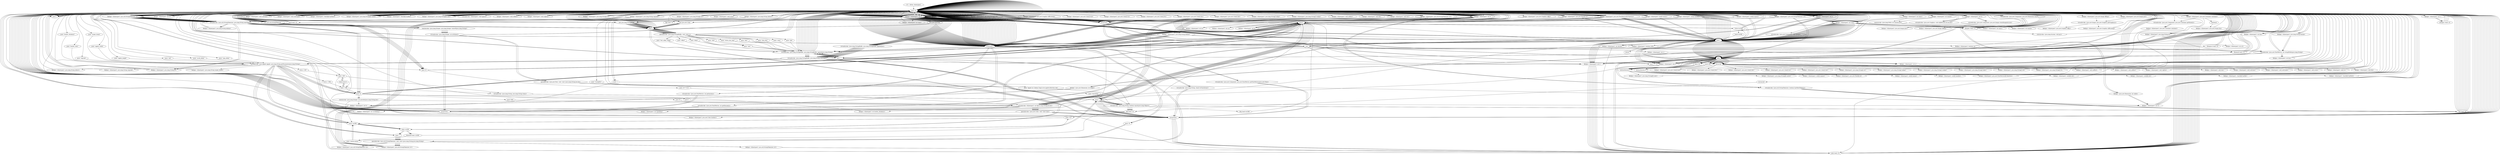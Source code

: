 digraph "" {
    "r0 := @this: hlinetyper2"
    "load.r r0"
    "r0 := @this: hlinetyper2"->"load.r r0";
    "push -1"
    "load.r r0"->"push -1";
    "fieldput <hlinetyper2: int w>"
    "push -1"->"fieldput <hlinetyper2: int w>";
    "fieldput <hlinetyper2: int w>"->"load.r r0";
    "load.r r0"->"push -1";
    "fieldput <hlinetyper2: int h>"
    "push -1"->"fieldput <hlinetyper2: int h>";
    "fieldput <hlinetyper2: int h>"->"load.r r0";
    "push 0"
    "load.r r0"->"push 0";
    "fieldput <hlinetyper2: boolean whb>"
    "push 0"->"fieldput <hlinetyper2: boolean whb>";
    "fieldput <hlinetyper2: boolean whb>"->"load.r r0";
    "load.r r0"->"push 0";
    "fieldput <hlinetyper2: int xx>"
    "push 0"->"fieldput <hlinetyper2: int xx>";
    "fieldput <hlinetyper2: int xx>"->"load.r r0";
    "load.r r0"->"push 0";
    "fieldput <hlinetyper2: int yy>"
    "push 0"->"fieldput <hlinetyper2: int yy>";
    "fieldput <hlinetyper2: int yy>"->"load.r r0";
    "push 1"
    "load.r r0"->"push 1";
    "fieldput <hlinetyper2: int i>"
    "push 1"->"fieldput <hlinetyper2: int i>";
    "fieldput <hlinetyper2: int i>"->"load.r r0";
    "load.r r0"->"load.r r0";
    "new java.lang.StringBuffer"
    "load.r r0"->"new java.lang.StringBuffer";
    "dup1.r"
    "new java.lang.StringBuffer"->"dup1.r";
    "specialinvoke <java.lang.StringBuffer: void <init>()>"
    "dup1.r"->"specialinvoke <java.lang.StringBuffer: void <init>()>";
    "push \"text\""
    "specialinvoke <java.lang.StringBuffer: void <init>()>"->"push \"text\"";
    "virtualinvoke <java.lang.StringBuffer: java.lang.StringBuffer append(java.lang.String)>"
    "push \"text\""->"virtualinvoke <java.lang.StringBuffer: java.lang.StringBuffer append(java.lang.String)>";
    "virtualinvoke <java.lang.StringBuffer: java.lang.StringBuffer append(java.lang.String)>"->"load.r r0";
    "fieldget <hlinetyper2: int i>"
    "load.r r0"->"fieldget <hlinetyper2: int i>";
    "virtualinvoke <java.lang.StringBuffer: java.lang.StringBuffer append(int)>"
    "fieldget <hlinetyper2: int i>"->"virtualinvoke <java.lang.StringBuffer: java.lang.StringBuffer append(int)>";
    "virtualinvoke <java.lang.StringBuffer: java.lang.String toString()>"
    "virtualinvoke <java.lang.StringBuffer: java.lang.StringBuffer append(int)>"->"virtualinvoke <java.lang.StringBuffer: java.lang.String toString()>";
    "virtualinvoke <java.applet.Applet: java.lang.String getParameter(java.lang.String)>"
    "virtualinvoke <java.lang.StringBuffer: java.lang.String toString()>"->"virtualinvoke <java.applet.Applet: java.lang.String getParameter(java.lang.String)>";
    "fieldput <hlinetyper2: java.lang.String bs>"
    "virtualinvoke <java.applet.Applet: java.lang.String getParameter(java.lang.String)>"->"fieldput <hlinetyper2: java.lang.String bs>";
    "fieldput <hlinetyper2: java.lang.String bs>"->"load.r r0";
    "fieldget <hlinetyper2: java.lang.String bs>"
    "load.r r0"->"fieldget <hlinetyper2: java.lang.String bs>";
    "ifnonnull load.r r0"
    "fieldget <hlinetyper2: java.lang.String bs>"->"ifnonnull load.r r0";
    "ifnonnull load.r r0"->"load.r r0";
    "load.r r0"->"load.r r0";
    "load.r r0"->"fieldget <hlinetyper2: int i>";
    "fieldget <hlinetyper2: int i>"->"push 1";
    "sub.i"
    "push 1"->"sub.i";
    "sub.i"->"fieldput <hlinetyper2: int i>";
    "fieldput <hlinetyper2: int i>"->"load.r r0";
    "load.r r0"->"fieldget <hlinetyper2: int i>";
    "ifge load.r r0"
    "fieldget <hlinetyper2: int i>"->"ifge load.r r0";
    "ifge load.r r0"->"load.r r0";
    "load.r r0"->"push 0";
    "push 0"->"fieldput <hlinetyper2: int i>";
    "goto load.r r0"
    "fieldput <hlinetyper2: int i>"->"goto load.r r0";
    "goto load.r r0"->"load.r r0";
    "load.r r0"->"load.r r0";
    "load.r r0"->"fieldget <hlinetyper2: int i>";
    "fieldput <hlinetyper2: int num>"
    "fieldget <hlinetyper2: int i>"->"fieldput <hlinetyper2: int num>";
    "fieldput <hlinetyper2: int num>"->"load.r r0";
    "load.r r0"->"load.r r0";
    "fieldget <hlinetyper2: int num>"
    "load.r r0"->"fieldget <hlinetyper2: int num>";
    "fieldget <hlinetyper2: int num>"->"push 1";
    "add.i"
    "push 1"->"add.i";
    "newarray"
    "add.i"->"newarray";
    "fieldput <hlinetyper2: java.awt.Color[] bcd>"
    "newarray"->"fieldput <hlinetyper2: java.awt.Color[] bcd>";
    "fieldput <hlinetyper2: java.awt.Color[] bcd>"->"load.r r0";
    "load.r r0"->"load.r r0";
    "load.r r0"->"fieldget <hlinetyper2: int num>";
    "fieldget <hlinetyper2: int num>"->"push 1";
    "push 1"->"add.i";
    "add.i"->"newarray";
    "fieldput <hlinetyper2: java.awt.Color[] ftc>"
    "newarray"->"fieldput <hlinetyper2: java.awt.Color[] ftc>";
    "fieldput <hlinetyper2: java.awt.Color[] ftc>"->"load.r r0";
    "load.r r0"->"load.r r0";
    "load.r r0"->"fieldget <hlinetyper2: int num>";
    "fieldget <hlinetyper2: int num>"->"push 1";
    "push 1"->"add.i";
    "add.i"->"newarray";
    "fieldput <hlinetyper2: java.awt.Color[] hfc>"
    "newarray"->"fieldput <hlinetyper2: java.awt.Color[] hfc>";
    "fieldput <hlinetyper2: java.awt.Color[] hfc>"->"load.r r0";
    "load.r r0"->"load.r r0";
    "load.r r0"->"fieldget <hlinetyper2: int num>";
    "fieldget <hlinetyper2: int num>"->"push 1";
    "push 1"->"add.i";
    "add.i"->"newarray";
    "fieldput <hlinetyper2: java.awt.Color[] ttc>"
    "newarray"->"fieldput <hlinetyper2: java.awt.Color[] ttc>";
    "fieldput <hlinetyper2: java.awt.Color[] ttc>"->"load.r r0";
    "load.r r0"->"load.r r0";
    "load.r r0"->"fieldget <hlinetyper2: int num>";
    "fieldget <hlinetyper2: int num>"->"push 1";
    "push 1"->"add.i";
    "add.i"->"newarray";
    "fieldput <hlinetyper2: java.awt.Color[] thc>"
    "newarray"->"fieldput <hlinetyper2: java.awt.Color[] thc>";
    "fieldput <hlinetyper2: java.awt.Color[] thc>"->"load.r r0";
    "load.r r0"->"load.r r0";
    "load.r r0"->"fieldget <hlinetyper2: int num>";
    "fieldget <hlinetyper2: int num>"->"push 1";
    "push 1"->"add.i";
    "push 201"
    "add.i"->"push 201";
    "newmultiarray 2"
    "push 201"->"newmultiarray 2";
    "fieldput <hlinetyper2: java.lang.String[][] satir>"
    "newmultiarray 2"->"fieldput <hlinetyper2: java.lang.String[][] satir>";
    "fieldput <hlinetyper2: java.lang.String[][] satir>"->"load.r r0";
    "load.r r0"->"load.r r0";
    "load.r r0"->"fieldget <hlinetyper2: int num>";
    "fieldget <hlinetyper2: int num>"->"push 1";
    "push 1"->"add.i";
    "add.i"->"push 201";
    "push 201"->"newmultiarray 2";
    "fieldput <hlinetyper2: java.lang.String[][] satirh>"
    "newmultiarray 2"->"fieldput <hlinetyper2: java.lang.String[][] satirh>";
    "fieldput <hlinetyper2: java.lang.String[][] satirh>"->"load.r r0";
    "load.r r0"->"load.r r0";
    "load.r r0"->"fieldget <hlinetyper2: int num>";
    "fieldget <hlinetyper2: int num>"->"push 1";
    "push 1"->"add.i";
    "add.i"->"newarray";
    "fieldput <hlinetyper2: java.lang.String[] str>"
    "newarray"->"fieldput <hlinetyper2: java.lang.String[] str>";
    "fieldput <hlinetyper2: java.lang.String[] str>"->"load.r r0";
    "load.r r0"->"load.r r0";
    "load.r r0"->"fieldget <hlinetyper2: int num>";
    "fieldget <hlinetyper2: int num>"->"push 1";
    "push 1"->"add.i";
    "add.i"->"newarray";
    "fieldput <hlinetyper2: java.lang.String[] ialign>"
    "newarray"->"fieldput <hlinetyper2: java.lang.String[] ialign>";
    "fieldput <hlinetyper2: java.lang.String[] ialign>"->"load.r r0";
    "load.r r0"->"load.r r0";
    "load.r r0"->"fieldget <hlinetyper2: int num>";
    "fieldget <hlinetyper2: int num>"->"push 1";
    "push 1"->"add.i";
    "add.i"->"newarray";
    "fieldput <hlinetyper2: java.lang.String[] ivalign>"
    "newarray"->"fieldput <hlinetyper2: java.lang.String[] ivalign>";
    "fieldput <hlinetyper2: java.lang.String[] ivalign>"->"load.r r0";
    "load.r r0"->"load.r r0";
    "load.r r0"->"fieldget <hlinetyper2: int num>";
    "fieldget <hlinetyper2: int num>"->"push 1";
    "push 1"->"add.i";
    "add.i"->"newarray";
    "fieldput <hlinetyper2: java.lang.String[] links>"
    "newarray"->"fieldput <hlinetyper2: java.lang.String[] links>";
    "fieldput <hlinetyper2: java.lang.String[] links>"->"load.r r0";
    "load.r r0"->"load.r r0";
    "load.r r0"->"fieldget <hlinetyper2: int num>";
    "fieldget <hlinetyper2: int num>"->"push 1";
    "push 1"->"add.i";
    "add.i"->"newarray";
    "fieldput <hlinetyper2: java.lang.String[] stb>"
    "newarray"->"fieldput <hlinetyper2: java.lang.String[] stb>";
    "fieldput <hlinetyper2: java.lang.String[] stb>"->"load.r r0";
    "load.r r0"->"load.r r0";
    "load.r r0"->"fieldget <hlinetyper2: int num>";
    "fieldget <hlinetyper2: int num>"->"push 1";
    "push 1"->"add.i";
    "add.i"->"newarray";
    "fieldput <hlinetyper2: java.lang.String[] tit>"
    "newarray"->"fieldput <hlinetyper2: java.lang.String[] tit>";
    "fieldput <hlinetyper2: java.lang.String[] tit>"->"load.r r0";
    "push 2"
    "load.r r0"->"push 2";
    "push 2"->"load.r r0";
    "load.r r0"->"fieldget <hlinetyper2: int num>";
    "fieldget <hlinetyper2: int num>"->"push 1";
    "push 1"->"add.i";
    "add.i"->"newmultiarray 2";
    "fieldput <hlinetyper2: int[][] yspace>"
    "newmultiarray 2"->"fieldput <hlinetyper2: int[][] yspace>";
    "fieldput <hlinetyper2: int[][] yspace>"->"load.r r0";
    "load.r r0"->"load.r r0";
    "load.r r0"->"fieldget <hlinetyper2: int num>";
    "fieldget <hlinetyper2: int num>"->"push 1";
    "push 1"->"add.i";
    "add.i"->"newarray";
    "fieldput <hlinetyper2: int[] xoffset>"
    "newarray"->"fieldput <hlinetyper2: int[] xoffset>";
    "fieldput <hlinetyper2: int[] xoffset>"->"load.r r0";
    "load.r r0"->"load.r r0";
    "load.r r0"->"fieldget <hlinetyper2: int num>";
    "fieldget <hlinetyper2: int num>"->"push 1";
    "push 1"->"add.i";
    "add.i"->"newarray";
    "fieldput <hlinetyper2: int[] yoffset>"
    "newarray"->"fieldput <hlinetyper2: int[] yoffset>";
    "fieldput <hlinetyper2: int[] yoffset>"->"load.r r0";
    "load.r r0"->"load.r r0";
    "load.r r0"->"fieldget <hlinetyper2: int num>";
    "fieldget <hlinetyper2: int num>"->"push 1";
    "push 1"->"add.i";
    "add.i"->"newarray";
    "fieldput <hlinetyper2: int[] rightm>"
    "newarray"->"fieldput <hlinetyper2: int[] rightm>";
    "fieldput <hlinetyper2: int[] rightm>"->"load.r r0";
    "load.r r0"->"load.r r0";
    "load.r r0"->"fieldget <hlinetyper2: int num>";
    "fieldget <hlinetyper2: int num>"->"push 1";
    "push 1"->"add.i";
    "add.i"->"newarray";
    "fieldput <hlinetyper2: int[] dur>"
    "newarray"->"fieldput <hlinetyper2: int[] dur>";
    "fieldput <hlinetyper2: int[] dur>"->"load.r r0";
    "load.r r0"->"load.r r0";
    "load.r r0"->"fieldget <hlinetyper2: int num>";
    "fieldget <hlinetyper2: int num>"->"push 1";
    "push 1"->"add.i";
    "add.i"->"newarray";
    "fieldput <hlinetyper2: int[] satirsay>"
    "newarray"->"fieldput <hlinetyper2: int[] satirsay>";
    "fieldput <hlinetyper2: int[] satirsay>"->"load.r r0";
    "load.r r0"->"load.r r0";
    "load.r r0"->"fieldget <hlinetyper2: int num>";
    "fieldget <hlinetyper2: int num>"->"push 1";
    "push 1"->"add.i";
    "add.i"->"newarray";
    "fieldput <hlinetyper2: int[] satirsayh>"
    "newarray"->"fieldput <hlinetyper2: int[] satirsayh>";
    "fieldput <hlinetyper2: int[] satirsayh>"->"load.r r0";
    "load.r r0"->"push 2";
    "push 2"->"load.r r0";
    "load.r r0"->"fieldget <hlinetyper2: int num>";
    "fieldget <hlinetyper2: int num>"->"push 1";
    "push 1"->"add.i";
    "add.i"->"newmultiarray 2";
    "fieldput <hlinetyper2: java.awt.Font[][] nf>"
    "newmultiarray 2"->"fieldput <hlinetyper2: java.awt.Font[][] nf>";
    "fieldput <hlinetyper2: java.awt.Font[][] nf>"->"load.r r0";
    "load.r r0"->"load.r r0";
    "load.r r0"->"fieldget <hlinetyper2: int num>";
    "fieldget <hlinetyper2: int num>"->"push 1";
    "push 1"->"add.i";
    "add.i"->"newarray";
    "fieldput <hlinetyper2: int[] ysize>"
    "newarray"->"fieldput <hlinetyper2: int[] ysize>";
    "fieldput <hlinetyper2: int[] ysize>"->"load.r r0";
    "load.r r0"->"load.r r0";
    "load.r r0"->"fieldget <hlinetyper2: int num>";
    "fieldget <hlinetyper2: int num>"->"push 1";
    "push 1"->"add.i";
    "add.i"->"newarray";
    "fieldput <hlinetyper2: int[] vi>"
    "newarray"->"fieldput <hlinetyper2: int[] vi>";
    "fieldput <hlinetyper2: int[] vi>"->"load.r r0";
    "load.r r0"->"push 2";
    "push 2"->"load.r r0";
    "load.r r0"->"fieldget <hlinetyper2: int num>";
    "fieldget <hlinetyper2: int num>"->"push 1";
    "push 1"->"add.i";
    "add.i"->"newmultiarray 2";
    "fieldput <hlinetyper2: int[][] maxas>"
    "newmultiarray 2"->"fieldput <hlinetyper2: int[][] maxas>";
    "fieldput <hlinetyper2: int[][] maxas>"->"load.r r0";
    "load.r r0"->"push 2";
    "push 2"->"load.r r0";
    "load.r r0"->"fieldget <hlinetyper2: int num>";
    "fieldget <hlinetyper2: int num>"->"push 1";
    "push 1"->"add.i";
    "add.i"->"newmultiarray 2";
    "fieldput <hlinetyper2: int[][] maxdes>"
    "newmultiarray 2"->"fieldput <hlinetyper2: int[][] maxdes>";
    "fieldput <hlinetyper2: int[][] maxdes>"->"load.r r0";
    "load.r r0"->"push 2";
    "push 2"->"load.r r0";
    "load.r r0"->"fieldget <hlinetyper2: int num>";
    "fieldget <hlinetyper2: int num>"->"push 1";
    "push 1"->"add.i";
    "add.i"->"newmultiarray 2";
    "fieldput <hlinetyper2: java.awt.FontMetrics[][] fmetrics>"
    "newmultiarray 2"->"fieldput <hlinetyper2: java.awt.FontMetrics[][] fmetrics>";
    "fieldput <hlinetyper2: java.awt.FontMetrics[][] fmetrics>"->"load.r r0";
    "load.r r0"->"load.r r0";
    "load.r r0"->"fieldget <hlinetyper2: int num>";
    "fieldget <hlinetyper2: int num>"->"push 1";
    "push 1"->"add.i";
    "add.i"->"newarray";
    "fieldput <hlinetyper2: int[] dly>"
    "newarray"->"fieldput <hlinetyper2: int[] dly>";
    "fieldput <hlinetyper2: int[] dly>"->"load.r r0";
    "load.r r0"->"load.r r0";
    "push \"info\""
    "load.r r0"->"push \"info\"";
    "push \"info\""->"virtualinvoke <java.applet.Applet: java.lang.String getParameter(java.lang.String)>";
    "fieldput <hlinetyper2: java.lang.String infostr>"
    "virtualinvoke <java.applet.Applet: java.lang.String getParameter(java.lang.String)>"->"fieldput <hlinetyper2: java.lang.String infostr>";
    "fieldput <hlinetyper2: java.lang.String infostr>"->"load.r r0";
    "fieldget <hlinetyper2: java.lang.String infostr>"
    "load.r r0"->"fieldget <hlinetyper2: java.lang.String infostr>";
    "ifnull load.r r0"
    "fieldget <hlinetyper2: java.lang.String infostr>"->"ifnull load.r r0";
    "ifnull load.r r0"->"load.r r0";
    "load.r r0"->"fieldget <hlinetyper2: java.lang.String infostr>";
    "push \"Applet by Gokhan Dagli,www.appletcollection.com\""
    "fieldget <hlinetyper2: java.lang.String infostr>"->"push \"Applet by Gokhan Dagli,www.appletcollection.com\"";
    "virtualinvoke <java.lang.String: boolean equals(java.lang.Object)>"
    "push \"Applet by Gokhan Dagli,www.appletcollection.com\""->"virtualinvoke <java.lang.String: boolean equals(java.lang.Object)>";
    "ifne load.r r0"
    "virtualinvoke <java.lang.String: boolean equals(java.lang.Object)>"->"ifne load.r r0";
    "ifne load.r r0"->"load.r r0";
    "load.r r0"->"push 1";
    "fieldput <hlinetyper2: int durum>"
    "push 1"->"fieldput <hlinetyper2: int durum>";
    "fieldput <hlinetyper2: int durum>"->"goto load.r r0";
    "goto load.r r0"->"load.r r0";
    "load.r r0"->"load.r r0";
    "load.r r0"->"load.r r0";
    "push \"scroll_delay\""
    "load.r r0"->"push \"scroll_delay\"";
    "push \"scroll_delay\""->"virtualinvoke <java.applet.Applet: java.lang.String getParameter(java.lang.String)>";
    "push 10"
    "virtualinvoke <java.applet.Applet: java.lang.String getParameter(java.lang.String)>"->"push 10";
    "push 5"
    "push 10"->"push 5";
    "virtualinvoke <hlinetyper2: int fi(java.lang.String,int,int)>"
    "push 5"->"virtualinvoke <hlinetyper2: int fi(java.lang.String,int,int)>";
    "fieldput <hlinetyper2: int scrolldelay>"
    "virtualinvoke <hlinetyper2: int fi(java.lang.String,int,int)>"->"fieldput <hlinetyper2: int scrolldelay>";
    "fieldput <hlinetyper2: int scrolldelay>"->"load.r r0";
    "load.r r0"->"load.r r0";
    "load.r r0"->"load.r r0";
    "push \"type_delay\""
    "load.r r0"->"push \"type_delay\"";
    "push \"type_delay\""->"virtualinvoke <java.applet.Applet: java.lang.String getParameter(java.lang.String)>";
    "virtualinvoke <java.applet.Applet: java.lang.String getParameter(java.lang.String)>"->"push 10";
    "push 20"
    "push 10"->"push 20";
    "push 20"->"virtualinvoke <hlinetyper2: int fi(java.lang.String,int,int)>";
    "fieldput <hlinetyper2: int typedelay>"
    "virtualinvoke <hlinetyper2: int fi(java.lang.String,int,int)>"->"fieldput <hlinetyper2: int typedelay>";
    "fieldput <hlinetyper2: int typedelay>"->"load.r r0";
    "load.r r0"->"load.r r0";
    "load.r r0"->"load.r r0";
    "push \"border_thickness\""
    "load.r r0"->"push \"border_thickness\"";
    "push \"border_thickness\""->"virtualinvoke <java.applet.Applet: java.lang.String getParameter(java.lang.String)>";
    "virtualinvoke <java.applet.Applet: java.lang.String getParameter(java.lang.String)>"->"push 10";
    "push 10"->"push 0";
    "push 0"->"virtualinvoke <hlinetyper2: int fi(java.lang.String,int,int)>";
    "fieldput <hlinetyper2: int border_thickness>"
    "virtualinvoke <hlinetyper2: int fi(java.lang.String,int,int)>"->"fieldput <hlinetyper2: int border_thickness>";
    "fieldput <hlinetyper2: int border_thickness>"->"load.r r0";
    "new java.awt.Color"
    "load.r r0"->"new java.awt.Color";
    "new java.awt.Color"->"dup1.r";
    "dup1.r"->"load.r r0";
    "load.r r0"->"load.r r0";
    "push \"border_color\""
    "load.r r0"->"push \"border_color\"";
    "push \"border_color\""->"virtualinvoke <java.applet.Applet: java.lang.String getParameter(java.lang.String)>";
    "push 16"
    "virtualinvoke <java.applet.Applet: java.lang.String getParameter(java.lang.String)>"->"push 16";
    "push 16"->"push 0";
    "push 0"->"virtualinvoke <hlinetyper2: int fi(java.lang.String,int,int)>";
    "specialinvoke <java.awt.Color: void <init>(int)>"
    "virtualinvoke <hlinetyper2: int fi(java.lang.String,int,int)>"->"specialinvoke <java.awt.Color: void <init>(int)>";
    "fieldput <hlinetyper2: java.awt.Color borderc>"
    "specialinvoke <java.awt.Color: void <init>(int)>"->"fieldput <hlinetyper2: java.awt.Color borderc>";
    "fieldput <hlinetyper2: java.awt.Color borderc>"->"load.r r0";
    "load.r r0"->"push 1";
    "push 1"->"fieldput <hlinetyper2: int i>";
    "fieldput <hlinetyper2: int i>"->"goto load.r r0";
    "goto load.r r0"->"load.r r0";
    "load.r r0"->"fieldget <hlinetyper2: int i>";
    "fieldget <hlinetyper2: int i>"->"load.r r0";
    "load.r r0"->"fieldget <hlinetyper2: int num>";
    "ifcmple.i load.r r0"
    "fieldget <hlinetyper2: int num>"->"ifcmple.i load.r r0";
    "ifcmple.i load.r r0"->"load.r r0";
    "load.r r0"->"push 1";
    "push 1"->"fieldput <hlinetyper2: int i>";
    "fieldput <hlinetyper2: int i>"->"goto load.r r0";
    "goto load.r r0"->"load.r r0";
    "load.r r0"->"fieldget <hlinetyper2: int i>";
    "fieldget <hlinetyper2: int i>"->"load.r r0";
    "load.r r0"->"fieldget <hlinetyper2: int num>";
    "fieldget <hlinetyper2: int num>"->"ifcmple.i load.r r0";
    "ifcmple.i load.r r0"->"load.r r0";
    "load.r r0"->"load.r r0";
    "push \"regcode\""
    "load.r r0"->"push \"regcode\"";
    "push \"regcode\""->"virtualinvoke <java.applet.Applet: java.lang.String getParameter(java.lang.String)>";
    "fieldput <hlinetyper2: java.lang.String regcode>"
    "virtualinvoke <java.applet.Applet: java.lang.String getParameter(java.lang.String)>"->"fieldput <hlinetyper2: java.lang.String regcode>";
    "fieldput <hlinetyper2: java.lang.String regcode>"->"load.r r0";
    "fieldget <hlinetyper2: java.lang.String regcode>"
    "load.r r0"->"fieldget <hlinetyper2: java.lang.String regcode>";
    "fieldget <hlinetyper2: java.lang.String regcode>"->"ifnull load.r r0";
    "ifnull load.r r0"->"load.r r0";
    "load.r r0"->"fieldget <hlinetyper2: java.lang.String regcode>";
    "push \"hetw926r\""
    "fieldget <hlinetyper2: java.lang.String regcode>"->"push \"hetw926r\"";
    "push \"hetw926r\""->"virtualinvoke <java.lang.String: boolean equals(java.lang.Object)>";
    "virtualinvoke <java.lang.String: boolean equals(java.lang.Object)>"->"ifne load.r r0";
    "ifne load.r r0"->"load.r r0";
    "load.r r0"->"fieldget <hlinetyper2: java.lang.String regcode>";
    "push \"txta4g65r\""
    "fieldget <hlinetyper2: java.lang.String regcode>"->"push \"txta4g65r\"";
    "push \"txta4g65r\""->"virtualinvoke <java.lang.String: boolean equals(java.lang.Object)>";
    "ifeq load.r r0"
    "virtualinvoke <java.lang.String: boolean equals(java.lang.Object)>"->"ifeq load.r r0";
    "ifeq load.r r0"->"load.r r0";
    "load.r r0"->"push 1";
    "fieldput <hlinetyper2: boolean rg>"
    "push 1"->"fieldput <hlinetyper2: boolean rg>";
    "fieldput <hlinetyper2: boolean rg>"->"load.r r0";
    "load.r r0"->"load.r r0";
    "push \"target_frame\""
    "load.r r0"->"push \"target_frame\"";
    "push \"target_frame\""->"virtualinvoke <java.applet.Applet: java.lang.String getParameter(java.lang.String)>";
    "fieldput <hlinetyper2: java.lang.String target_frame>"
    "virtualinvoke <java.applet.Applet: java.lang.String getParameter(java.lang.String)>"->"fieldput <hlinetyper2: java.lang.String target_frame>";
    "fieldput <hlinetyper2: java.lang.String target_frame>"->"load.r r0";
    "virtualinvoke <java.awt.Component: void show()>"
    "load.r r0"->"virtualinvoke <java.awt.Component: void show()>";
    "virtualinvoke <java.awt.Component: void show()>"->"push 1";
    "store.b $r369"
    "push 1"->"store.b $r369";
    "store.b $r369"->"load.r r0";
    "push \"applet_width\""
    "load.r r0"->"push \"applet_width\"";
    "push \"applet_width\""->"virtualinvoke <java.applet.Applet: java.lang.String getParameter(java.lang.String)>";
    "store.r r387"
    "virtualinvoke <java.applet.Applet: java.lang.String getParameter(java.lang.String)>"->"store.r r387";
    "load.r r387"
    "store.r r387"->"load.r r387";
    "ifnull push 0"
    "load.r r387"->"ifnull push 0";
    "ifnull push 0"->"load.r r387";
    "virtualinvoke <java.lang.String: java.lang.String trim()>"
    "load.r r387"->"virtualinvoke <java.lang.String: java.lang.String trim()>";
    "push \"\""
    "virtualinvoke <java.lang.String: java.lang.String trim()>"->"push \"\"";
    "push \"\""->"virtualinvoke <java.lang.String: boolean equals(java.lang.Object)>";
    "virtualinvoke <java.lang.String: boolean equals(java.lang.Object)>"->"ifeq load.r r0";
    "ifeq load.r r0"->"push 0";
    "push 0"->"store.b $r369";
    "store.b $r369"->"load.r r0";
    "push \"applet_height\""
    "load.r r0"->"push \"applet_height\"";
    "push \"applet_height\""->"virtualinvoke <java.applet.Applet: java.lang.String getParameter(java.lang.String)>";
    "store.r r388"
    "virtualinvoke <java.applet.Applet: java.lang.String getParameter(java.lang.String)>"->"store.r r388";
    "load.r r388"
    "store.r r388"->"load.r r388";
    "load.r r388"->"ifnull push 0";
    "ifnull push 0"->"load.r r388";
    "load.r r388"->"virtualinvoke <java.lang.String: java.lang.String trim()>";
    "virtualinvoke <java.lang.String: java.lang.String trim()>"->"push \"\"";
    "push \"\""->"virtualinvoke <java.lang.String: boolean equals(java.lang.Object)>";
    "ifeq load.b $r369"
    "virtualinvoke <java.lang.String: boolean equals(java.lang.Object)>"->"ifeq load.b $r369";
    "ifeq load.b $r369"->"push 0";
    "push 0"->"store.b $r369";
    "load.b $r369"
    "store.b $r369"->"load.b $r369";
    "load.b $r369"->"push 1";
    "ifcmpne.b load.r r0"
    "push 1"->"ifcmpne.b load.r r0";
    "ifcmpne.b load.r r0"->"load.r r0";
    "load.r r0"->"load.r r387";
    "load.r r387"->"push 10";
    "staticinvoke <java.lang.Integer: int parseInt(java.lang.String,int)>"
    "push 10"->"staticinvoke <java.lang.Integer: int parseInt(java.lang.String,int)>";
    "staticinvoke <java.lang.Integer: int parseInt(java.lang.String,int)>"->"fieldput <hlinetyper2: int w>";
    "fieldput <hlinetyper2: int w>"->"load.r r0";
    "load.r r0"->"load.r r388";
    "load.r r388"->"push 10";
    "push 10"->"staticinvoke <java.lang.Integer: int parseInt(java.lang.String,int)>";
    "staticinvoke <java.lang.Integer: int parseInt(java.lang.String,int)>"->"fieldput <hlinetyper2: int h>";
    "fieldput <hlinetyper2: int h>"->"goto load.r r0";
    "goto load.r r0"->"load.r r0";
    "load.r r0"->"push 1";
    "push 1"->"fieldput <hlinetyper2: int i>";
    "fieldput <hlinetyper2: int i>"->"goto load.r r0";
    "goto load.r r0"->"load.r r0";
    "load.r r0"->"fieldget <hlinetyper2: int i>";
    "fieldget <hlinetyper2: int i>"->"load.r r0";
    "load.r r0"->"fieldget <hlinetyper2: int num>";
    "fieldget <hlinetyper2: int num>"->"ifcmple.i load.r r0";
    "ifcmple.i load.r r0"->"load.r r0";
    "load.r r0"->"push 2";
    "push 2"->"load.r r0";
    "load.r r0"->"fieldget <hlinetyper2: int num>";
    "fieldget <hlinetyper2: int num>"->"push 1";
    "push 1"->"add.i";
    "add.i"->"push 201";
    "newmultiarray 3"
    "push 201"->"newmultiarray 3";
    "fieldput <hlinetyper2: int[][][] xht>"
    "newmultiarray 3"->"fieldput <hlinetyper2: int[][][] xht>";
    "fieldput <hlinetyper2: int[][][] xht>"->"load.r r0";
    "load.r r0"->"push 2";
    "push 2"->"load.r r0";
    "load.r r0"->"fieldget <hlinetyper2: int num>";
    "fieldget <hlinetyper2: int num>"->"push 1";
    "push 1"->"add.i";
    "add.i"->"push 201";
    "push 201"->"newmultiarray 3";
    "fieldput <hlinetyper2: int[][][] yht>"
    "newmultiarray 3"->"fieldput <hlinetyper2: int[][][] yht>";
    "fieldput <hlinetyper2: int[][][] yht>"->"load.r r0";
    "load.r r0"->"load.r r0";
    "load.r r0"->"load.r r0";
    "fieldget <hlinetyper2: int w>"
    "load.r r0"->"fieldget <hlinetyper2: int w>";
    "fieldget <hlinetyper2: int w>"->"load.r r0";
    "fieldget <hlinetyper2: int h>"
    "load.r r0"->"fieldget <hlinetyper2: int h>";
    "virtualinvoke <java.awt.Component: java.awt.Image createImage(int,int)>"
    "fieldget <hlinetyper2: int h>"->"virtualinvoke <java.awt.Component: java.awt.Image createImage(int,int)>";
    "fieldput <hlinetyper2: java.awt.Image gci2>"
    "virtualinvoke <java.awt.Component: java.awt.Image createImage(int,int)>"->"fieldput <hlinetyper2: java.awt.Image gci2>";
    "fieldput <hlinetyper2: java.awt.Image gci2>"->"load.r r0";
    "load.r r0"->"load.r r0";
    "fieldget <hlinetyper2: java.awt.Image gci2>"
    "load.r r0"->"fieldget <hlinetyper2: java.awt.Image gci2>";
    "virtualinvoke <java.awt.Image: java.awt.Graphics getGraphics()>"
    "fieldget <hlinetyper2: java.awt.Image gci2>"->"virtualinvoke <java.awt.Image: java.awt.Graphics getGraphics()>";
    "fieldput <hlinetyper2: java.awt.Graphics offg2>"
    "virtualinvoke <java.awt.Image: java.awt.Graphics getGraphics()>"->"fieldput <hlinetyper2: java.awt.Graphics offg2>";
    "fieldput <hlinetyper2: java.awt.Graphics offg2>"->"load.r r0";
    "load.r r0"->"push 1";
    "push 1"->"fieldput <hlinetyper2: int i>";
    "fieldput <hlinetyper2: int i>"->"goto load.r r0";
    "goto load.r r0"->"load.r r0";
    "load.r r0"->"fieldget <hlinetyper2: int i>";
    "fieldget <hlinetyper2: int i>"->"load.r r0";
    "load.r r0"->"fieldget <hlinetyper2: int num>";
    "fieldget <hlinetyper2: int num>"->"ifcmple.i load.r r0";
    "ifcmple.i load.r r0"->"load.r r0";
    "load.r r0"->"load.r r0";
    "load.r r0"->"fieldget <hlinetyper2: int num>";
    "fieldget <hlinetyper2: int num>"->"push 1";
    "push 1"->"add.i";
    "add.i"->"load.r r0";
    "fieldget <hlinetyper2: int maxs>"
    "load.r r0"->"fieldget <hlinetyper2: int maxs>";
    "fieldget <hlinetyper2: int maxs>"->"push 1";
    "push 1"->"add.i";
    "push 400"
    "add.i"->"push 400";
    "push 400"->"newmultiarray 3";
    "fieldput <hlinetyper2: char[][][] harfler>"
    "newmultiarray 3"->"fieldput <hlinetyper2: char[][][] harfler>";
    "fieldput <hlinetyper2: char[][][] harfler>"->"load.r r0";
    "load.r r0"->"load.r r0";
    "load.r r0"->"fieldget <hlinetyper2: int num>";
    "fieldget <hlinetyper2: int num>"->"push 1";
    "push 1"->"add.i";
    "add.i"->"load.r r0";
    "fieldget <hlinetyper2: int maxsh>"
    "load.r r0"->"fieldget <hlinetyper2: int maxsh>";
    "fieldget <hlinetyper2: int maxsh>"->"push 1";
    "push 1"->"add.i";
    "add.i"->"push 400";
    "push 400"->"newmultiarray 3";
    "fieldput <hlinetyper2: char[][][] harflerh>"
    "newmultiarray 3"->"fieldput <hlinetyper2: char[][][] harflerh>";
    "fieldput <hlinetyper2: char[][][] harflerh>"->"load.r r0";
    "load.r r0"->"push 1";
    "push 1"->"fieldput <hlinetyper2: int i>";
    "fieldput <hlinetyper2: int i>"->"goto load.r r0";
    "goto load.r r0"->"load.r r0";
    "load.r r0"->"fieldget <hlinetyper2: int i>";
    "fieldget <hlinetyper2: int i>"->"load.r r0";
    "load.r r0"->"fieldget <hlinetyper2: int num>";
    "fieldget <hlinetyper2: int num>"->"ifcmple.i load.r r0";
    "staticinvoke <java.lang.System: void gc()>"
    "ifcmple.i load.r r0"->"staticinvoke <java.lang.System: void gc()>";
    "staticinvoke <java.lang.System: void gc()>"->"load.r r0";
    "load.r r0"->"load.r r0";
    "load.r r0"->"load.r r0";
    "load.r r0"->"fieldget <hlinetyper2: int w>";
    "fieldget <hlinetyper2: int w>"->"load.r r0";
    "load.r r0"->"fieldget <hlinetyper2: int h>";
    "fieldget <hlinetyper2: int h>"->"virtualinvoke <java.awt.Component: java.awt.Image createImage(int,int)>";
    "fieldput <hlinetyper2: java.awt.Image offimg>"
    "virtualinvoke <java.awt.Component: java.awt.Image createImage(int,int)>"->"fieldput <hlinetyper2: java.awt.Image offimg>";
    "fieldput <hlinetyper2: java.awt.Image offimg>"->"load.r r0";
    "load.r r0"->"load.r r0";
    "fieldget <hlinetyper2: java.awt.Image offimg>"
    "load.r r0"->"fieldget <hlinetyper2: java.awt.Image offimg>";
    "fieldget <hlinetyper2: java.awt.Image offimg>"->"virtualinvoke <java.awt.Image: java.awt.Graphics getGraphics()>";
    "fieldput <hlinetyper2: java.awt.Graphics offScreeng>"
    "virtualinvoke <java.awt.Image: java.awt.Graphics getGraphics()>"->"fieldput <hlinetyper2: java.awt.Graphics offScreeng>";
    "fieldput <hlinetyper2: java.awt.Graphics offScreeng>"->"load.r r0";
    "fieldget <hlinetyper2: java.awt.Graphics offScreeng>"
    "load.r r0"->"fieldget <hlinetyper2: java.awt.Graphics offScreeng>";
    "fieldget <hlinetyper2: java.awt.Graphics offScreeng>"->"push 0";
    "push 0"->"push 0";
    "push 0"->"load.r r0";
    "load.r r0"->"fieldget <hlinetyper2: int w>";
    "fieldget <hlinetyper2: int w>"->"load.r r0";
    "load.r r0"->"fieldget <hlinetyper2: int h>";
    "virtualinvoke <java.awt.Graphics: void clipRect(int,int,int,int)>"
    "fieldget <hlinetyper2: int h>"->"virtualinvoke <java.awt.Graphics: void clipRect(int,int,int,int)>";
    "virtualinvoke <java.awt.Graphics: void clipRect(int,int,int,int)>"->"load.r r0";
    "fieldget <hlinetyper2: java.awt.Graphics offg2>"
    "load.r r0"->"fieldget <hlinetyper2: java.awt.Graphics offg2>";
    "fieldget <hlinetyper2: java.awt.Graphics offg2>"->"push 0";
    "push 0"->"push 0";
    "push 0"->"load.r r0";
    "load.r r0"->"fieldget <hlinetyper2: int w>";
    "fieldget <hlinetyper2: int w>"->"load.r r0";
    "load.r r0"->"fieldget <hlinetyper2: int h>";
    "fieldget <hlinetyper2: int h>"->"virtualinvoke <java.awt.Graphics: void clipRect(int,int,int,int)>";
    "virtualinvoke <java.awt.Graphics: void clipRect(int,int,int,int)>"->"load.r r0";
    "load.r r0"->"push 1";
    "fieldput <hlinetyper2: int cri>"
    "push 1"->"fieldput <hlinetyper2: int cri>";
    "fieldput <hlinetyper2: int cri>"->"load.r r0";
    "load.r r0"->"load.r r0";
    "virtualinvoke <java.awt.Component: java.awt.Container getParent()>"
    "load.r r0"->"virtualinvoke <java.awt.Component: java.awt.Container getParent()>";
    "fieldput <hlinetyper2: java.awt.Container container>"
    "virtualinvoke <java.awt.Component: java.awt.Container getParent()>"->"fieldput <hlinetyper2: java.awt.Container container>";
    "fieldput <hlinetyper2: java.awt.Container container>"->"goto load.r r0";
    "goto load.r r0"->"load.r r0";
    "fieldget <hlinetyper2: java.awt.Container container>"
    "load.r r0"->"fieldget <hlinetyper2: java.awt.Container container>";
    "instanceof"
    "fieldget <hlinetyper2: java.awt.Container container>"->"instanceof";
    "instanceof"->"ifeq load.r r0";
    "ifeq load.r r0"->"load.r r0";
    "load.r r0"->"load.r r0";
    "load.r r0"->"fieldget <hlinetyper2: java.awt.Container container>";
    "checkcast"
    "fieldget <hlinetyper2: java.awt.Container container>"->"checkcast";
    "fieldput <hlinetyper2: java.awt.Frame frm>"
    "checkcast"->"fieldput <hlinetyper2: java.awt.Frame frm>";
    "fieldput <hlinetyper2: java.awt.Frame frm>"->"load.r r0";
    "load.r r0"->"push 1";
    "push 1"->"fieldput <hlinetyper2: boolean whb>";
    "return"
    "fieldput <hlinetyper2: boolean whb>"->"return";
    "ifeq load.r r0"->"load.r r0";
    "load.r r0"->"load.r r0";
    "load.r r0"->"fieldget <hlinetyper2: java.awt.Container container>";
    "fieldget <hlinetyper2: java.awt.Container container>"->"virtualinvoke <java.awt.Component: java.awt.Container getParent()>";
    "virtualinvoke <java.awt.Component: java.awt.Container getParent()>"->"fieldput <hlinetyper2: java.awt.Container container>";
    "ifcmple.i load.r r0"->"load.r r0";
    "load.r r0"->"push 1";
    "fieldput <hlinetyper2: int j>"
    "push 1"->"fieldput <hlinetyper2: int j>";
    "fieldput <hlinetyper2: int j>"->"goto load.r r0";
    "goto load.r r0"->"load.r r0";
    "fieldget <hlinetyper2: int j>"
    "load.r r0"->"fieldget <hlinetyper2: int j>";
    "fieldget <hlinetyper2: int j>"->"load.r r0";
    "fieldget <hlinetyper2: int[] satirsay>"
    "load.r r0"->"fieldget <hlinetyper2: int[] satirsay>";
    "fieldget <hlinetyper2: int[] satirsay>"->"load.r r0";
    "load.r r0"->"fieldget <hlinetyper2: int i>";
    "arrayread.i"
    "fieldget <hlinetyper2: int i>"->"arrayread.i";
    "arrayread.i"->"ifcmple.i load.r r0";
    "ifcmple.i load.r r0"->"load.r r0";
    "load.r r0"->"push 1";
    "push 1"->"fieldput <hlinetyper2: int j>";
    "fieldput <hlinetyper2: int j>"->"goto load.r r0";
    "goto load.r r0"->"load.r r0";
    "load.r r0"->"fieldget <hlinetyper2: int j>";
    "fieldget <hlinetyper2: int j>"->"load.r r0";
    "fieldget <hlinetyper2: int[] satirsayh>"
    "load.r r0"->"fieldget <hlinetyper2: int[] satirsayh>";
    "fieldget <hlinetyper2: int[] satirsayh>"->"load.r r0";
    "load.r r0"->"fieldget <hlinetyper2: int i>";
    "fieldget <hlinetyper2: int i>"->"arrayread.i";
    "arrayread.i"->"ifcmple.i load.r r0";
    "ifcmple.i load.r r0"->"load.r r0";
    "load.r r0"->"load.r r0";
    "load.r r0"->"fieldget <hlinetyper2: int i>";
    "fieldget <hlinetyper2: int i>"->"push 1";
    "push 1"->"add.i";
    "add.i"->"fieldput <hlinetyper2: int i>";
    "ifcmple.i load.r r0"->"load.r r0";
    "fieldget <hlinetyper2: char[][][] harflerh>"
    "load.r r0"->"fieldget <hlinetyper2: char[][][] harflerh>";
    "fieldget <hlinetyper2: char[][][] harflerh>"->"load.r r0";
    "load.r r0"->"fieldget <hlinetyper2: int i>";
    "arrayread.r"
    "fieldget <hlinetyper2: int i>"->"arrayread.r";
    "arrayread.r"->"load.r r0";
    "load.r r0"->"fieldget <hlinetyper2: int j>";
    "fieldget <hlinetyper2: int j>"->"load.r r0";
    "fieldget <hlinetyper2: java.lang.String[][] satirh>"
    "load.r r0"->"fieldget <hlinetyper2: java.lang.String[][] satirh>";
    "fieldget <hlinetyper2: java.lang.String[][] satirh>"->"load.r r0";
    "load.r r0"->"fieldget <hlinetyper2: int i>";
    "fieldget <hlinetyper2: int i>"->"arrayread.r";
    "arrayread.r"->"load.r r0";
    "load.r r0"->"fieldget <hlinetyper2: int j>";
    "fieldget <hlinetyper2: int j>"->"arrayread.r";
    "virtualinvoke <java.lang.String: char[] toCharArray()>"
    "arrayread.r"->"virtualinvoke <java.lang.String: char[] toCharArray()>";
    "arraywrite.r"
    "virtualinvoke <java.lang.String: char[] toCharArray()>"->"arraywrite.r";
    "arraywrite.r"->"load.r r0";
    "load.r r0"->"load.r r0";
    "load.r r0"->"fieldget <hlinetyper2: int j>";
    "fieldget <hlinetyper2: int j>"->"push 1";
    "push 1"->"add.i";
    "add.i"->"fieldput <hlinetyper2: int j>";
    "ifcmple.i load.r r0"->"load.r r0";
    "fieldget <hlinetyper2: char[][][] harfler>"
    "load.r r0"->"fieldget <hlinetyper2: char[][][] harfler>";
    "fieldget <hlinetyper2: char[][][] harfler>"->"load.r r0";
    "load.r r0"->"fieldget <hlinetyper2: int i>";
    "fieldget <hlinetyper2: int i>"->"arrayread.r";
    "arrayread.r"->"load.r r0";
    "load.r r0"->"fieldget <hlinetyper2: int j>";
    "fieldget <hlinetyper2: int j>"->"load.r r0";
    "fieldget <hlinetyper2: java.lang.String[][] satir>"
    "load.r r0"->"fieldget <hlinetyper2: java.lang.String[][] satir>";
    "fieldget <hlinetyper2: java.lang.String[][] satir>"->"load.r r0";
    "load.r r0"->"fieldget <hlinetyper2: int i>";
    "fieldget <hlinetyper2: int i>"->"arrayread.r";
    "arrayread.r"->"load.r r0";
    "load.r r0"->"fieldget <hlinetyper2: int j>";
    "fieldget <hlinetyper2: int j>"->"arrayread.r";
    "arrayread.r"->"virtualinvoke <java.lang.String: char[] toCharArray()>";
    "virtualinvoke <java.lang.String: char[] toCharArray()>"->"arraywrite.r";
    "arraywrite.r"->"load.r r0";
    "load.r r0"->"load.r r0";
    "load.r r0"->"fieldget <hlinetyper2: int j>";
    "fieldget <hlinetyper2: int j>"->"push 1";
    "push 1"->"add.i";
    "add.i"->"fieldput <hlinetyper2: int j>";
    "ifcmple.i load.r r0"->"load.r r0";
    "virtualinvoke <hlinetyper2: void typer()>"
    "load.r r0"->"virtualinvoke <hlinetyper2: void typer()>";
    "virtualinvoke <hlinetyper2: void typer()>"->"load.r r0";
    "load.r r0"->"load.r r0";
    "load.r r0"->"fieldget <hlinetyper2: int[] satirsay>";
    "fieldget <hlinetyper2: int[] satirsay>"->"load.r r0";
    "load.r r0"->"fieldget <hlinetyper2: int i>";
    "fieldget <hlinetyper2: int i>"->"arrayread.i";
    "arrayread.i"->"load.r r0";
    "load.r r0"->"fieldget <hlinetyper2: int maxs>";
    "staticinvoke <java.lang.Math: int max(int,int)>"
    "fieldget <hlinetyper2: int maxs>"->"staticinvoke <java.lang.Math: int max(int,int)>";
    "fieldput <hlinetyper2: int maxs>"
    "staticinvoke <java.lang.Math: int max(int,int)>"->"fieldput <hlinetyper2: int maxs>";
    "fieldput <hlinetyper2: int maxs>"->"load.r r0";
    "load.r r0"->"load.r r0";
    "load.r r0"->"fieldget <hlinetyper2: int[] satirsayh>";
    "fieldget <hlinetyper2: int[] satirsayh>"->"load.r r0";
    "load.r r0"->"fieldget <hlinetyper2: int i>";
    "fieldget <hlinetyper2: int i>"->"arrayread.i";
    "arrayread.i"->"load.r r0";
    "load.r r0"->"fieldget <hlinetyper2: int maxsh>";
    "fieldget <hlinetyper2: int maxsh>"->"staticinvoke <java.lang.Math: int max(int,int)>";
    "fieldput <hlinetyper2: int maxsh>"
    "staticinvoke <java.lang.Math: int max(int,int)>"->"fieldput <hlinetyper2: int maxsh>";
    "fieldput <hlinetyper2: int maxsh>"->"load.r r0";
    "load.r r0"->"load.r r0";
    "load.r r0"->"fieldget <hlinetyper2: int i>";
    "fieldget <hlinetyper2: int i>"->"push 1";
    "push 1"->"add.i";
    "add.i"->"fieldput <hlinetyper2: int i>";
    "ifcmple.i load.r r0"->"load.r r0";
    "load.r r0"->"push 1";
    "fieldput <hlinetyper2: int a>"
    "push 1"->"fieldput <hlinetyper2: int a>";
    "fieldput <hlinetyper2: int a>"->"load.r r0";
    "load.r r0"->"push 0";
    "fieldput <hlinetyper2: int b>"
    "push 0"->"fieldput <hlinetyper2: int b>";
    "fieldput <hlinetyper2: int b>"->"load.r r0";
    "load.r r0"->"load.r r0";
    "load.r r0"->"fieldget <hlinetyper2: int w>";
    "fieldget <hlinetyper2: int w>"->"load.r r0";
    "fieldget <hlinetyper2: int[] xoffset>"
    "load.r r0"->"fieldget <hlinetyper2: int[] xoffset>";
    "fieldget <hlinetyper2: int[] xoffset>"->"load.r r0";
    "load.r r0"->"fieldget <hlinetyper2: int i>";
    "fieldget <hlinetyper2: int i>"->"arrayread.i";
    "arrayread.i"->"sub.i";
    "sub.i"->"load.r r0";
    "fieldget <hlinetyper2: int[] rightm>"
    "load.r r0"->"fieldget <hlinetyper2: int[] rightm>";
    "fieldget <hlinetyper2: int[] rightm>"->"load.r r0";
    "load.r r0"->"fieldget <hlinetyper2: int i>";
    "fieldget <hlinetyper2: int i>"->"arrayread.i";
    "arrayread.i"->"sub.i";
    "fieldput <hlinetyper2: int c>"
    "sub.i"->"fieldput <hlinetyper2: int c>";
    "fieldput <hlinetyper2: int c>"->"load.r r0";
    "new java.util.StringTokenizer"
    "load.r r0"->"new java.util.StringTokenizer";
    "new java.util.StringTokenizer"->"dup1.r";
    "dup1.r"->"load.r r0";
    "fieldget <hlinetyper2: java.lang.String[] tit>"
    "load.r r0"->"fieldget <hlinetyper2: java.lang.String[] tit>";
    "fieldget <hlinetyper2: java.lang.String[] tit>"->"load.r r0";
    "load.r r0"->"fieldget <hlinetyper2: int i>";
    "fieldget <hlinetyper2: int i>"->"arrayread.r";
    "push \"#\""
    "arrayread.r"->"push \"#\"";
    "specialinvoke <java.util.StringTokenizer: void <init>(java.lang.String,java.lang.String)>"
    "push \"#\""->"specialinvoke <java.util.StringTokenizer: void <init>(java.lang.String,java.lang.String)>";
    "fieldput <hlinetyper2: java.util.StringTokenizer st3>"
    "specialinvoke <java.util.StringTokenizer: void <init>(java.lang.String,java.lang.String)>"->"fieldput <hlinetyper2: java.util.StringTokenizer st3>";
    "fieldput <hlinetyper2: java.util.StringTokenizer st3>"->"load.r r0";
    "load.r r0"->"push 1";
    "push 1"->"fieldput <hlinetyper2: int j>";
    "fieldput <hlinetyper2: int j>"->"load.r r0";
    "load.r r0"->"load.r r0";
    "fieldget <hlinetyper2: java.awt.FontMetrics[][] fmetrics>"
    "load.r r0"->"fieldget <hlinetyper2: java.awt.FontMetrics[][] fmetrics>";
    "fieldget <hlinetyper2: java.awt.FontMetrics[][] fmetrics>"->"push 1";
    "push 1"->"arrayread.r";
    "arrayread.r"->"load.r r0";
    "load.r r0"->"fieldget <hlinetyper2: int i>";
    "fieldget <hlinetyper2: int i>"->"arrayread.r";
    "arrayread.r"->"load.r r0";
    "fieldget <hlinetyper2: java.lang.String bosluk>"
    "load.r r0"->"fieldget <hlinetyper2: java.lang.String bosluk>";
    "virtualinvoke <java.awt.FontMetrics: int stringWidth(java.lang.String)>"
    "fieldget <hlinetyper2: java.lang.String bosluk>"->"virtualinvoke <java.awt.FontMetrics: int stringWidth(java.lang.String)>";
    "fieldput <hlinetyper2: int bos>"
    "virtualinvoke <java.awt.FontMetrics: int stringWidth(java.lang.String)>"->"fieldput <hlinetyper2: int bos>";
    "fieldput <hlinetyper2: int bos>"->"load.r r0";
    "load.r r0"->"fieldget <hlinetyper2: java.lang.String[][] satirh>";
    "fieldget <hlinetyper2: java.lang.String[][] satirh>"->"load.r r0";
    "load.r r0"->"fieldget <hlinetyper2: int i>";
    "fieldget <hlinetyper2: int i>"->"arrayread.r";
    "arrayread.r"->"push 1";
    "push 1"->"push \"\"";
    "push \"\""->"arraywrite.r";
    "arraywrite.r"->"goto load.r r0";
    "goto load.r r0"->"load.r r0";
    "fieldget <hlinetyper2: java.util.StringTokenizer st3>"
    "load.r r0"->"fieldget <hlinetyper2: java.util.StringTokenizer st3>";
    "virtualinvoke <java.util.StringTokenizer: boolean hasMoreTokens()>"
    "fieldget <hlinetyper2: java.util.StringTokenizer st3>"->"virtualinvoke <java.util.StringTokenizer: boolean hasMoreTokens()>";
    "virtualinvoke <java.util.StringTokenizer: boolean hasMoreTokens()>"->"ifne load.r r0";
    "ifne load.r r0"->"load.r r0";
    "load.r r0"->"fieldget <hlinetyper2: int[] satirsayh>";
    "fieldget <hlinetyper2: int[] satirsayh>"->"load.r r0";
    "load.r r0"->"fieldget <hlinetyper2: int i>";
    "fieldget <hlinetyper2: int i>"->"load.r r0";
    "fieldget <hlinetyper2: int a>"
    "load.r r0"->"fieldget <hlinetyper2: int a>";
    "fieldget <hlinetyper2: int a>"->"push 1";
    "push 1"->"sub.i";
    "arraywrite.i"
    "sub.i"->"arraywrite.i";
    "arraywrite.i"->"load.r r0";
    "load.r r0"->"push 1";
    "push 1"->"fieldput <hlinetyper2: int a>";
    "fieldput <hlinetyper2: int a>"->"load.r r0";
    "load.r r0"->"push 0";
    "push 0"->"fieldput <hlinetyper2: int b>";
    "fieldput <hlinetyper2: int b>"->"load.r r0";
    "load.r r0"->"new java.util.StringTokenizer";
    "new java.util.StringTokenizer"->"dup1.r";
    "dup1.r"->"load.r r0";
    "fieldget <hlinetyper2: java.lang.String[] str>"
    "load.r r0"->"fieldget <hlinetyper2: java.lang.String[] str>";
    "fieldget <hlinetyper2: java.lang.String[] str>"->"load.r r0";
    "load.r r0"->"fieldget <hlinetyper2: int i>";
    "fieldget <hlinetyper2: int i>"->"arrayread.r";
    "arrayread.r"->"push \"#\"";
    "push \"#\""->"specialinvoke <java.util.StringTokenizer: void <init>(java.lang.String,java.lang.String)>";
    "specialinvoke <java.util.StringTokenizer: void <init>(java.lang.String,java.lang.String)>"->"fieldput <hlinetyper2: java.util.StringTokenizer st3>";
    "fieldput <hlinetyper2: java.util.StringTokenizer st3>"->"load.r r0";
    "load.r r0"->"push 1";
    "push 1"->"fieldput <hlinetyper2: int j>";
    "fieldput <hlinetyper2: int j>"->"load.r r0";
    "load.r r0"->"load.r r0";
    "load.r r0"->"fieldget <hlinetyper2: java.awt.FontMetrics[][] fmetrics>";
    "fieldget <hlinetyper2: java.awt.FontMetrics[][] fmetrics>"->"push 0";
    "push 0"->"arrayread.r";
    "arrayread.r"->"load.r r0";
    "load.r r0"->"fieldget <hlinetyper2: int i>";
    "fieldget <hlinetyper2: int i>"->"arrayread.r";
    "arrayread.r"->"load.r r0";
    "load.r r0"->"fieldget <hlinetyper2: java.lang.String bosluk>";
    "fieldget <hlinetyper2: java.lang.String bosluk>"->"virtualinvoke <java.awt.FontMetrics: int stringWidth(java.lang.String)>";
    "virtualinvoke <java.awt.FontMetrics: int stringWidth(java.lang.String)>"->"fieldput <hlinetyper2: int bos>";
    "fieldput <hlinetyper2: int bos>"->"load.r r0";
    "load.r r0"->"fieldget <hlinetyper2: java.lang.String[][] satir>";
    "fieldget <hlinetyper2: java.lang.String[][] satir>"->"load.r r0";
    "load.r r0"->"fieldget <hlinetyper2: int i>";
    "fieldget <hlinetyper2: int i>"->"arrayread.r";
    "arrayread.r"->"push 1";
    "push 1"->"push \"\"";
    "push \"\""->"arraywrite.r";
    "arraywrite.r"->"goto load.r r0";
    "goto load.r r0"->"load.r r0";
    "load.r r0"->"fieldget <hlinetyper2: java.util.StringTokenizer st3>";
    "fieldget <hlinetyper2: java.util.StringTokenizer st3>"->"virtualinvoke <java.util.StringTokenizer: boolean hasMoreTokens()>";
    "virtualinvoke <java.util.StringTokenizer: boolean hasMoreTokens()>"->"ifne load.r r0";
    "ifne load.r r0"->"load.r r0";
    "load.r r0"->"fieldget <hlinetyper2: int[] satirsay>";
    "fieldget <hlinetyper2: int[] satirsay>"->"load.r r0";
    "load.r r0"->"fieldget <hlinetyper2: int i>";
    "fieldget <hlinetyper2: int i>"->"load.r r0";
    "load.r r0"->"fieldget <hlinetyper2: int a>";
    "fieldget <hlinetyper2: int a>"->"push 1";
    "push 1"->"sub.i";
    "sub.i"->"arraywrite.i";
    "arraywrite.i"->"load.r r0";
    "fieldget <hlinetyper2: int[] ysize>"
    "load.r r0"->"fieldget <hlinetyper2: int[] ysize>";
    "fieldget <hlinetyper2: int[] ysize>"->"load.r r0";
    "load.r r0"->"fieldget <hlinetyper2: int i>";
    "fieldget <hlinetyper2: int i>"->"load.r r0";
    "load.r r0"->"fieldget <hlinetyper2: int[] satirsay>";
    "fieldget <hlinetyper2: int[] satirsay>"->"load.r r0";
    "load.r r0"->"fieldget <hlinetyper2: int i>";
    "fieldget <hlinetyper2: int i>"->"arrayread.i";
    "arrayread.i"->"load.r r0";
    "fieldget <hlinetyper2: int[][] maxas>"
    "load.r r0"->"fieldget <hlinetyper2: int[][] maxas>";
    "fieldget <hlinetyper2: int[][] maxas>"->"push 0";
    "push 0"->"arrayread.r";
    "arrayread.r"->"load.r r0";
    "load.r r0"->"fieldget <hlinetyper2: int i>";
    "fieldget <hlinetyper2: int i>"->"arrayread.i";
    "arrayread.i"->"load.r r0";
    "fieldget <hlinetyper2: int[][] maxdes>"
    "load.r r0"->"fieldget <hlinetyper2: int[][] maxdes>";
    "fieldget <hlinetyper2: int[][] maxdes>"->"push 0";
    "push 0"->"arrayread.r";
    "arrayread.r"->"load.r r0";
    "load.r r0"->"fieldget <hlinetyper2: int i>";
    "fieldget <hlinetyper2: int i>"->"arrayread.i";
    "arrayread.i"->"add.i";
    "mul.i"
    "add.i"->"mul.i";
    "mul.i"->"load.r r0";
    "load.r r0"->"fieldget <hlinetyper2: int[] satirsay>";
    "fieldget <hlinetyper2: int[] satirsay>"->"load.r r0";
    "load.r r0"->"fieldget <hlinetyper2: int i>";
    "fieldget <hlinetyper2: int i>"->"arrayread.i";
    "arrayread.i"->"push 1";
    "push 1"->"sub.i";
    "sub.i"->"load.r r0";
    "fieldget <hlinetyper2: int[][] yspace>"
    "load.r r0"->"fieldget <hlinetyper2: int[][] yspace>";
    "fieldget <hlinetyper2: int[][] yspace>"->"push 0";
    "push 0"->"arrayread.r";
    "arrayread.r"->"load.r r0";
    "load.r r0"->"fieldget <hlinetyper2: int i>";
    "fieldget <hlinetyper2: int i>"->"arrayread.i";
    "arrayread.i"->"mul.i";
    "mul.i"->"add.i";
    "add.i"->"load.r r0";
    "load.r r0"->"fieldget <hlinetyper2: int[] satirsayh>";
    "fieldget <hlinetyper2: int[] satirsayh>"->"load.r r0";
    "load.r r0"->"fieldget <hlinetyper2: int i>";
    "fieldget <hlinetyper2: int i>"->"arrayread.i";
    "arrayread.i"->"load.r r0";
    "load.r r0"->"fieldget <hlinetyper2: int[][] maxas>";
    "fieldget <hlinetyper2: int[][] maxas>"->"push 1";
    "push 1"->"arrayread.r";
    "arrayread.r"->"load.r r0";
    "load.r r0"->"fieldget <hlinetyper2: int i>";
    "fieldget <hlinetyper2: int i>"->"arrayread.i";
    "arrayread.i"->"load.r r0";
    "load.r r0"->"fieldget <hlinetyper2: int[][] maxdes>";
    "fieldget <hlinetyper2: int[][] maxdes>"->"push 1";
    "push 1"->"arrayread.r";
    "arrayread.r"->"load.r r0";
    "load.r r0"->"fieldget <hlinetyper2: int i>";
    "fieldget <hlinetyper2: int i>"->"arrayread.i";
    "arrayread.i"->"add.i";
    "add.i"->"mul.i";
    "mul.i"->"add.i";
    "add.i"->"load.r r0";
    "load.r r0"->"fieldget <hlinetyper2: int[] satirsayh>";
    "fieldget <hlinetyper2: int[] satirsayh>"->"load.r r0";
    "load.r r0"->"fieldget <hlinetyper2: int i>";
    "fieldget <hlinetyper2: int i>"->"arrayread.i";
    "arrayread.i"->"load.r r0";
    "load.r r0"->"fieldget <hlinetyper2: int[][] yspace>";
    "fieldget <hlinetyper2: int[][] yspace>"->"push 1";
    "push 1"->"arrayread.r";
    "arrayread.r"->"load.r r0";
    "load.r r0"->"fieldget <hlinetyper2: int i>";
    "fieldget <hlinetyper2: int i>"->"arrayread.i";
    "arrayread.i"->"mul.i";
    "mul.i"->"add.i";
    "add.i"->"arraywrite.i";
    "arraywrite.i"->"load.r r0";
    "load.r r0"->"load.r r0";
    "load.r r0"->"fieldget <hlinetyper2: int i>";
    "fieldget <hlinetyper2: int i>"->"push 1";
    "push 1"->"add.i";
    "add.i"->"fieldput <hlinetyper2: int i>";
    "ifne load.r r0"->"load.r r0";
    "load.r r0"->"load.r r0";
    "load.r r0"->"fieldget <hlinetyper2: java.util.StringTokenizer st3>";
    "virtualinvoke <java.util.StringTokenizer: java.lang.String nextToken()>"
    "fieldget <hlinetyper2: java.util.StringTokenizer st3>"->"virtualinvoke <java.util.StringTokenizer: java.lang.String nextToken()>";
    "virtualinvoke <java.util.StringTokenizer: java.lang.String nextToken()>"->"fieldput <hlinetyper2: java.lang.String bs>";
    "fieldput <hlinetyper2: java.lang.String bs>"->"load.r r0";
    "load.r r0"->"new java.util.StringTokenizer";
    "new java.util.StringTokenizer"->"dup1.r";
    "dup1.r"->"load.r r0";
    "load.r r0"->"fieldget <hlinetyper2: java.lang.String bs>";
    "push \" \""
    "fieldget <hlinetyper2: java.lang.String bs>"->"push \" \"";
    "push \" \""->"specialinvoke <java.util.StringTokenizer: void <init>(java.lang.String,java.lang.String)>";
    "fieldput <hlinetyper2: java.util.StringTokenizer st2>"
    "specialinvoke <java.util.StringTokenizer: void <init>(java.lang.String,java.lang.String)>"->"fieldput <hlinetyper2: java.util.StringTokenizer st2>";
    "fieldput <hlinetyper2: java.util.StringTokenizer st2>"->"goto load.r r0";
    "goto load.r r0"->"load.r r0";
    "fieldget <hlinetyper2: java.util.StringTokenizer st2>"
    "load.r r0"->"fieldget <hlinetyper2: java.util.StringTokenizer st2>";
    "fieldget <hlinetyper2: java.util.StringTokenizer st2>"->"virtualinvoke <java.util.StringTokenizer: boolean hasMoreTokens()>";
    "virtualinvoke <java.util.StringTokenizer: boolean hasMoreTokens()>"->"ifne load.r r0";
    "ifne load.r r0"->"load.r r0";
    "load.r r0"->"load.r r0";
    "load.r r0"->"fieldget <hlinetyper2: int a>";
    "fieldget <hlinetyper2: int a>"->"push 1";
    "push 1"->"add.i";
    "add.i"->"fieldput <hlinetyper2: int a>";
    "fieldput <hlinetyper2: int a>"->"load.r r0";
    "load.r r0"->"fieldget <hlinetyper2: java.lang.String[][] satir>";
    "fieldget <hlinetyper2: java.lang.String[][] satir>"->"load.r r0";
    "load.r r0"->"fieldget <hlinetyper2: int i>";
    "fieldget <hlinetyper2: int i>"->"arrayread.r";
    "arrayread.r"->"load.r r0";
    "load.r r0"->"fieldget <hlinetyper2: int a>";
    "fieldget <hlinetyper2: int a>"->"push \"\"";
    "push \"\""->"arraywrite.r";
    "ifne load.r r0"->"load.r r0";
    "load.r r0"->"load.r r0";
    "load.r r0"->"fieldget <hlinetyper2: java.util.StringTokenizer st2>";
    "fieldget <hlinetyper2: java.util.StringTokenizer st2>"->"virtualinvoke <java.util.StringTokenizer: java.lang.String nextToken()>";
    "fieldput <hlinetyper2: java.lang.String kelime>"
    "virtualinvoke <java.util.StringTokenizer: java.lang.String nextToken()>"->"fieldput <hlinetyper2: java.lang.String kelime>";
    "fieldput <hlinetyper2: java.lang.String kelime>"->"load.r r0";
    "load.r r0"->"fieldget <hlinetyper2: java.awt.FontMetrics[][] fmetrics>";
    "fieldget <hlinetyper2: java.awt.FontMetrics[][] fmetrics>"->"push 0";
    "push 0"->"arrayread.r";
    "arrayread.r"->"load.r r0";
    "load.r r0"->"fieldget <hlinetyper2: int i>";
    "fieldget <hlinetyper2: int i>"->"arrayread.r";
    "arrayread.r"->"load.r r0";
    "load.r r0"->"fieldget <hlinetyper2: java.lang.String[][] satir>";
    "fieldget <hlinetyper2: java.lang.String[][] satir>"->"load.r r0";
    "load.r r0"->"fieldget <hlinetyper2: int i>";
    "fieldget <hlinetyper2: int i>"->"arrayread.r";
    "arrayread.r"->"load.r r0";
    "load.r r0"->"fieldget <hlinetyper2: int a>";
    "fieldget <hlinetyper2: int a>"->"arrayread.r";
    "arrayread.r"->"virtualinvoke <java.awt.FontMetrics: int stringWidth(java.lang.String)>";
    "virtualinvoke <java.awt.FontMetrics: int stringWidth(java.lang.String)>"->"load.r r0";
    "load.r r0"->"fieldget <hlinetyper2: java.awt.FontMetrics[][] fmetrics>";
    "fieldget <hlinetyper2: java.awt.FontMetrics[][] fmetrics>"->"push 0";
    "push 0"->"arrayread.r";
    "arrayread.r"->"load.r r0";
    "load.r r0"->"fieldget <hlinetyper2: int i>";
    "fieldget <hlinetyper2: int i>"->"arrayread.r";
    "arrayread.r"->"load.r r0";
    "fieldget <hlinetyper2: java.lang.String kelime>"
    "load.r r0"->"fieldget <hlinetyper2: java.lang.String kelime>";
    "fieldget <hlinetyper2: java.lang.String kelime>"->"virtualinvoke <java.awt.FontMetrics: int stringWidth(java.lang.String)>";
    "virtualinvoke <java.awt.FontMetrics: int stringWidth(java.lang.String)>"->"add.i";
    "add.i"->"load.r r0";
    "fieldget <hlinetyper2: int bos>"
    "load.r r0"->"fieldget <hlinetyper2: int bos>";
    "fieldget <hlinetyper2: int bos>"->"add.i";
    "add.i"->"load.r r0";
    "fieldget <hlinetyper2: int c>"
    "load.r r0"->"fieldget <hlinetyper2: int c>";
    "ifcmpgt.i load.r r0"
    "fieldget <hlinetyper2: int c>"->"ifcmpgt.i load.r r0";
    "ifcmpgt.i load.r r0"->"load.r r0";
    "load.r r0"->"fieldget <hlinetyper2: java.lang.String[][] satir>";
    "fieldget <hlinetyper2: java.lang.String[][] satir>"->"load.r r0";
    "load.r r0"->"fieldget <hlinetyper2: int i>";
    "fieldget <hlinetyper2: int i>"->"arrayread.r";
    "arrayread.r"->"load.r r0";
    "load.r r0"->"fieldget <hlinetyper2: int a>";
    "fieldget <hlinetyper2: int a>"->"new java.lang.StringBuffer";
    "new java.lang.StringBuffer"->"dup1.r";
    "dup1.r"->"specialinvoke <java.lang.StringBuffer: void <init>()>";
    "specialinvoke <java.lang.StringBuffer: void <init>()>"->"load.r r0";
    "load.r r0"->"fieldget <hlinetyper2: java.lang.String[][] satir>";
    "fieldget <hlinetyper2: java.lang.String[][] satir>"->"load.r r0";
    "load.r r0"->"fieldget <hlinetyper2: int i>";
    "fieldget <hlinetyper2: int i>"->"arrayread.r";
    "arrayread.r"->"load.r r0";
    "load.r r0"->"fieldget <hlinetyper2: int a>";
    "fieldget <hlinetyper2: int a>"->"arrayread.r";
    "arrayread.r"->"virtualinvoke <java.lang.StringBuffer: java.lang.StringBuffer append(java.lang.String)>";
    "virtualinvoke <java.lang.StringBuffer: java.lang.StringBuffer append(java.lang.String)>"->"load.r r0";
    "load.r r0"->"fieldget <hlinetyper2: java.lang.String kelime>";
    "fieldget <hlinetyper2: java.lang.String kelime>"->"virtualinvoke <java.lang.StringBuffer: java.lang.StringBuffer append(java.lang.String)>";
    "virtualinvoke <java.lang.StringBuffer: java.lang.StringBuffer append(java.lang.String)>"->"push \" \"";
    "push \" \""->"virtualinvoke <java.lang.StringBuffer: java.lang.StringBuffer append(java.lang.String)>";
    "virtualinvoke <java.lang.StringBuffer: java.lang.StringBuffer append(java.lang.String)>"->"virtualinvoke <java.lang.StringBuffer: java.lang.String toString()>";
    "virtualinvoke <java.lang.StringBuffer: java.lang.String toString()>"->"arraywrite.r";
    "arraywrite.r"->"goto load.r r0";
    "goto load.r r0"->"load.r r0";
    "load.r r0"->"load.r r0";
    "load.r r0"->"fieldget <hlinetyper2: int j>";
    "fieldget <hlinetyper2: int j>"->"push 1";
    "push 1"->"add.i";
    "add.i"->"fieldput <hlinetyper2: int j>";
    "ifcmpgt.i load.r r0"->"load.r r0";
    "load.r r0"->"load.r r0";
    "load.r r0"->"fieldget <hlinetyper2: int a>";
    "fieldget <hlinetyper2: int a>"->"push 1";
    "push 1"->"add.i";
    "add.i"->"fieldput <hlinetyper2: int a>";
    "fieldput <hlinetyper2: int a>"->"load.r r0";
    "load.r r0"->"fieldget <hlinetyper2: java.lang.String[][] satir>";
    "fieldget <hlinetyper2: java.lang.String[][] satir>"->"load.r r0";
    "load.r r0"->"fieldget <hlinetyper2: int i>";
    "fieldget <hlinetyper2: int i>"->"arrayread.r";
    "arrayread.r"->"load.r r0";
    "load.r r0"->"fieldget <hlinetyper2: int a>";
    "fieldget <hlinetyper2: int a>"->"push \"\"";
    "push \"\""->"arraywrite.r";
    "arraywrite.r"->"load.r r0";
    "load.r r0"->"fieldget <hlinetyper2: java.lang.String[][] satir>";
    "fieldget <hlinetyper2: java.lang.String[][] satir>"->"load.r r0";
    "load.r r0"->"fieldget <hlinetyper2: int i>";
    "fieldget <hlinetyper2: int i>"->"arrayread.r";
    "arrayread.r"->"load.r r0";
    "load.r r0"->"fieldget <hlinetyper2: int a>";
    "fieldget <hlinetyper2: int a>"->"new java.lang.StringBuffer";
    "new java.lang.StringBuffer"->"dup1.r";
    "dup1.r"->"specialinvoke <java.lang.StringBuffer: void <init>()>";
    "specialinvoke <java.lang.StringBuffer: void <init>()>"->"load.r r0";
    "load.r r0"->"fieldget <hlinetyper2: java.lang.String[][] satir>";
    "fieldget <hlinetyper2: java.lang.String[][] satir>"->"load.r r0";
    "load.r r0"->"fieldget <hlinetyper2: int i>";
    "fieldget <hlinetyper2: int i>"->"arrayread.r";
    "arrayread.r"->"load.r r0";
    "load.r r0"->"fieldget <hlinetyper2: int a>";
    "fieldget <hlinetyper2: int a>"->"arrayread.r";
    "arrayread.r"->"virtualinvoke <java.lang.StringBuffer: java.lang.StringBuffer append(java.lang.String)>";
    "virtualinvoke <java.lang.StringBuffer: java.lang.StringBuffer append(java.lang.String)>"->"load.r r0";
    "load.r r0"->"fieldget <hlinetyper2: java.lang.String kelime>";
    "fieldget <hlinetyper2: java.lang.String kelime>"->"virtualinvoke <java.lang.StringBuffer: java.lang.StringBuffer append(java.lang.String)>";
    "virtualinvoke <java.lang.StringBuffer: java.lang.StringBuffer append(java.lang.String)>"->"push \" \"";
    "push \" \""->"virtualinvoke <java.lang.StringBuffer: java.lang.StringBuffer append(java.lang.String)>";
    "virtualinvoke <java.lang.StringBuffer: java.lang.StringBuffer append(java.lang.String)>"->"virtualinvoke <java.lang.StringBuffer: java.lang.String toString()>";
    "virtualinvoke <java.lang.StringBuffer: java.lang.String toString()>"->"arraywrite.r";
    "ifne load.r r0"->"load.r r0";
    "load.r r0"->"load.r r0";
    "load.r r0"->"fieldget <hlinetyper2: java.util.StringTokenizer st3>";
    "fieldget <hlinetyper2: java.util.StringTokenizer st3>"->"virtualinvoke <java.util.StringTokenizer: java.lang.String nextToken()>";
    "virtualinvoke <java.util.StringTokenizer: java.lang.String nextToken()>"->"fieldput <hlinetyper2: java.lang.String bs>";
    "fieldput <hlinetyper2: java.lang.String bs>"->"load.r r0";
    "load.r r0"->"new java.util.StringTokenizer";
    "new java.util.StringTokenizer"->"dup1.r";
    "dup1.r"->"load.r r0";
    "load.r r0"->"fieldget <hlinetyper2: java.lang.String bs>";
    "fieldget <hlinetyper2: java.lang.String bs>"->"push \" \"";
    "push \" \""->"specialinvoke <java.util.StringTokenizer: void <init>(java.lang.String,java.lang.String)>";
    "specialinvoke <java.util.StringTokenizer: void <init>(java.lang.String,java.lang.String)>"->"fieldput <hlinetyper2: java.util.StringTokenizer st2>";
    "fieldput <hlinetyper2: java.util.StringTokenizer st2>"->"goto load.r r0";
    "goto load.r r0"->"load.r r0";
    "load.r r0"->"fieldget <hlinetyper2: java.util.StringTokenizer st2>";
    "fieldget <hlinetyper2: java.util.StringTokenizer st2>"->"virtualinvoke <java.util.StringTokenizer: boolean hasMoreTokens()>";
    "virtualinvoke <java.util.StringTokenizer: boolean hasMoreTokens()>"->"ifne load.r r0";
    "ifne load.r r0"->"load.r r0";
    "load.r r0"->"load.r r0";
    "load.r r0"->"fieldget <hlinetyper2: int a>";
    "fieldget <hlinetyper2: int a>"->"push 1";
    "push 1"->"add.i";
    "add.i"->"fieldput <hlinetyper2: int a>";
    "fieldput <hlinetyper2: int a>"->"load.r r0";
    "load.r r0"->"fieldget <hlinetyper2: java.lang.String[][] satirh>";
    "fieldget <hlinetyper2: java.lang.String[][] satirh>"->"load.r r0";
    "load.r r0"->"fieldget <hlinetyper2: int i>";
    "fieldget <hlinetyper2: int i>"->"arrayread.r";
    "arrayread.r"->"load.r r0";
    "load.r r0"->"fieldget <hlinetyper2: int a>";
    "fieldget <hlinetyper2: int a>"->"push \"\"";
    "push \"\""->"arraywrite.r";
    "ifne load.r r0"->"load.r r0";
    "load.r r0"->"load.r r0";
    "load.r r0"->"fieldget <hlinetyper2: java.util.StringTokenizer st2>";
    "fieldget <hlinetyper2: java.util.StringTokenizer st2>"->"virtualinvoke <java.util.StringTokenizer: java.lang.String nextToken()>";
    "virtualinvoke <java.util.StringTokenizer: java.lang.String nextToken()>"->"fieldput <hlinetyper2: java.lang.String kelime>";
    "fieldput <hlinetyper2: java.lang.String kelime>"->"load.r r0";
    "load.r r0"->"fieldget <hlinetyper2: java.awt.FontMetrics[][] fmetrics>";
    "fieldget <hlinetyper2: java.awt.FontMetrics[][] fmetrics>"->"push 1";
    "push 1"->"arrayread.r";
    "arrayread.r"->"load.r r0";
    "load.r r0"->"fieldget <hlinetyper2: int i>";
    "fieldget <hlinetyper2: int i>"->"arrayread.r";
    "arrayread.r"->"load.r r0";
    "load.r r0"->"fieldget <hlinetyper2: java.lang.String[][] satirh>";
    "fieldget <hlinetyper2: java.lang.String[][] satirh>"->"load.r r0";
    "load.r r0"->"fieldget <hlinetyper2: int i>";
    "fieldget <hlinetyper2: int i>"->"arrayread.r";
    "arrayread.r"->"load.r r0";
    "load.r r0"->"fieldget <hlinetyper2: int a>";
    "fieldget <hlinetyper2: int a>"->"arrayread.r";
    "arrayread.r"->"virtualinvoke <java.awt.FontMetrics: int stringWidth(java.lang.String)>";
    "virtualinvoke <java.awt.FontMetrics: int stringWidth(java.lang.String)>"->"load.r r0";
    "load.r r0"->"fieldget <hlinetyper2: java.awt.FontMetrics[][] fmetrics>";
    "fieldget <hlinetyper2: java.awt.FontMetrics[][] fmetrics>"->"push 1";
    "push 1"->"arrayread.r";
    "arrayread.r"->"load.r r0";
    "load.r r0"->"fieldget <hlinetyper2: int i>";
    "fieldget <hlinetyper2: int i>"->"arrayread.r";
    "arrayread.r"->"load.r r0";
    "load.r r0"->"fieldget <hlinetyper2: java.lang.String kelime>";
    "fieldget <hlinetyper2: java.lang.String kelime>"->"virtualinvoke <java.awt.FontMetrics: int stringWidth(java.lang.String)>";
    "virtualinvoke <java.awt.FontMetrics: int stringWidth(java.lang.String)>"->"add.i";
    "add.i"->"load.r r0";
    "load.r r0"->"fieldget <hlinetyper2: int bos>";
    "fieldget <hlinetyper2: int bos>"->"add.i";
    "add.i"->"load.r r0";
    "load.r r0"->"fieldget <hlinetyper2: int c>";
    "fieldget <hlinetyper2: int c>"->"ifcmpgt.i load.r r0";
    "ifcmpgt.i load.r r0"->"load.r r0";
    "load.r r0"->"fieldget <hlinetyper2: java.lang.String[][] satirh>";
    "fieldget <hlinetyper2: java.lang.String[][] satirh>"->"load.r r0";
    "load.r r0"->"fieldget <hlinetyper2: int i>";
    "fieldget <hlinetyper2: int i>"->"arrayread.r";
    "arrayread.r"->"load.r r0";
    "load.r r0"->"fieldget <hlinetyper2: int a>";
    "fieldget <hlinetyper2: int a>"->"new java.lang.StringBuffer";
    "new java.lang.StringBuffer"->"dup1.r";
    "dup1.r"->"specialinvoke <java.lang.StringBuffer: void <init>()>";
    "specialinvoke <java.lang.StringBuffer: void <init>()>"->"load.r r0";
    "load.r r0"->"fieldget <hlinetyper2: java.lang.String[][] satirh>";
    "fieldget <hlinetyper2: java.lang.String[][] satirh>"->"load.r r0";
    "load.r r0"->"fieldget <hlinetyper2: int i>";
    "fieldget <hlinetyper2: int i>"->"arrayread.r";
    "arrayread.r"->"load.r r0";
    "load.r r0"->"fieldget <hlinetyper2: int a>";
    "fieldget <hlinetyper2: int a>"->"arrayread.r";
    "arrayread.r"->"virtualinvoke <java.lang.StringBuffer: java.lang.StringBuffer append(java.lang.String)>";
    "virtualinvoke <java.lang.StringBuffer: java.lang.StringBuffer append(java.lang.String)>"->"load.r r0";
    "load.r r0"->"fieldget <hlinetyper2: java.lang.String kelime>";
    "fieldget <hlinetyper2: java.lang.String kelime>"->"virtualinvoke <java.lang.StringBuffer: java.lang.StringBuffer append(java.lang.String)>";
    "virtualinvoke <java.lang.StringBuffer: java.lang.StringBuffer append(java.lang.String)>"->"push \" \"";
    "push \" \""->"virtualinvoke <java.lang.StringBuffer: java.lang.StringBuffer append(java.lang.String)>";
    "virtualinvoke <java.lang.StringBuffer: java.lang.StringBuffer append(java.lang.String)>"->"virtualinvoke <java.lang.StringBuffer: java.lang.String toString()>";
    "virtualinvoke <java.lang.StringBuffer: java.lang.String toString()>"->"arraywrite.r";
    "arraywrite.r"->"goto load.r r0";
    "goto load.r r0"->"load.r r0";
    "load.r r0"->"load.r r0";
    "load.r r0"->"fieldget <hlinetyper2: int j>";
    "fieldget <hlinetyper2: int j>"->"push 1";
    "push 1"->"add.i";
    "add.i"->"fieldput <hlinetyper2: int j>";
    "ifcmpgt.i load.r r0"->"load.r r0";
    "load.r r0"->"load.r r0";
    "load.r r0"->"fieldget <hlinetyper2: int a>";
    "fieldget <hlinetyper2: int a>"->"push 1";
    "push 1"->"add.i";
    "add.i"->"fieldput <hlinetyper2: int a>";
    "fieldput <hlinetyper2: int a>"->"load.r r0";
    "load.r r0"->"fieldget <hlinetyper2: java.lang.String[][] satirh>";
    "fieldget <hlinetyper2: java.lang.String[][] satirh>"->"load.r r0";
    "load.r r0"->"fieldget <hlinetyper2: int i>";
    "fieldget <hlinetyper2: int i>"->"arrayread.r";
    "arrayread.r"->"load.r r0";
    "load.r r0"->"fieldget <hlinetyper2: int a>";
    "fieldget <hlinetyper2: int a>"->"push \"\"";
    "push \"\""->"arraywrite.r";
    "arraywrite.r"->"load.r r0";
    "load.r r0"->"fieldget <hlinetyper2: java.lang.String[][] satirh>";
    "fieldget <hlinetyper2: java.lang.String[][] satirh>"->"load.r r0";
    "load.r r0"->"fieldget <hlinetyper2: int i>";
    "fieldget <hlinetyper2: int i>"->"arrayread.r";
    "arrayread.r"->"load.r r0";
    "load.r r0"->"fieldget <hlinetyper2: int a>";
    "fieldget <hlinetyper2: int a>"->"new java.lang.StringBuffer";
    "new java.lang.StringBuffer"->"dup1.r";
    "dup1.r"->"specialinvoke <java.lang.StringBuffer: void <init>()>";
    "specialinvoke <java.lang.StringBuffer: void <init>()>"->"load.r r0";
    "load.r r0"->"fieldget <hlinetyper2: java.lang.String[][] satirh>";
    "fieldget <hlinetyper2: java.lang.String[][] satirh>"->"load.r r0";
    "load.r r0"->"fieldget <hlinetyper2: int i>";
    "fieldget <hlinetyper2: int i>"->"arrayread.r";
    "arrayread.r"->"load.r r0";
    "load.r r0"->"fieldget <hlinetyper2: int a>";
    "fieldget <hlinetyper2: int a>"->"arrayread.r";
    "arrayread.r"->"virtualinvoke <java.lang.StringBuffer: java.lang.StringBuffer append(java.lang.String)>";
    "virtualinvoke <java.lang.StringBuffer: java.lang.StringBuffer append(java.lang.String)>"->"load.r r0";
    "load.r r0"->"fieldget <hlinetyper2: java.lang.String kelime>";
    "fieldget <hlinetyper2: java.lang.String kelime>"->"virtualinvoke <java.lang.StringBuffer: java.lang.StringBuffer append(java.lang.String)>";
    "virtualinvoke <java.lang.StringBuffer: java.lang.StringBuffer append(java.lang.String)>"->"push \" \"";
    "push \" \""->"virtualinvoke <java.lang.StringBuffer: java.lang.StringBuffer append(java.lang.String)>";
    "virtualinvoke <java.lang.StringBuffer: java.lang.StringBuffer append(java.lang.String)>"->"virtualinvoke <java.lang.StringBuffer: java.lang.String toString()>";
    "virtualinvoke <java.lang.StringBuffer: java.lang.String toString()>"->"arraywrite.r";
    "store.r $r369"
    "staticinvoke <java.lang.Integer: int parseInt(java.lang.String,int)>"->"store.r $r369";
    "store.r $r369"->"load.r r0";
    "load.r r0"->"load.r r0";
    "virtualinvoke <java.awt.Component: java.awt.Dimension size()>"
    "load.r r0"->"virtualinvoke <java.awt.Component: java.awt.Dimension size()>";
    "fieldget <java.awt.Dimension: int width>"
    "virtualinvoke <java.awt.Component: java.awt.Dimension size()>"->"fieldget <java.awt.Dimension: int width>";
    "fieldget <java.awt.Dimension: int width>"->"fieldput <hlinetyper2: int w>";
    "fieldput <hlinetyper2: int w>"->"load.r r0";
    "load.r r0"->"load.r r0";
    "load.r r0"->"virtualinvoke <java.awt.Component: java.awt.Dimension size()>";
    "fieldget <java.awt.Dimension: int height>"
    "virtualinvoke <java.awt.Component: java.awt.Dimension size()>"->"fieldget <java.awt.Dimension: int height>";
    "fieldget <java.awt.Dimension: int height>"->"fieldput <hlinetyper2: int h>";
    "ifcmpne.b load.r r0"->"load.r r0";
    "load.r r0"->"load.r r0";
    "load.r r0"->"virtualinvoke <java.awt.Component: java.awt.Dimension size()>";
    "virtualinvoke <java.awt.Component: java.awt.Dimension size()>"->"fieldget <java.awt.Dimension: int width>";
    "fieldget <java.awt.Dimension: int width>"->"fieldput <hlinetyper2: int w>";
    "fieldput <hlinetyper2: int w>"->"load.r r0";
    "load.r r0"->"load.r r0";
    "load.r r0"->"virtualinvoke <java.awt.Component: java.awt.Dimension size()>";
    "virtualinvoke <java.awt.Component: java.awt.Dimension size()>"->"fieldget <java.awt.Dimension: int height>";
    "fieldget <java.awt.Dimension: int height>"->"fieldput <hlinetyper2: int h>";
    "fieldput <hlinetyper2: int h>"->"goto load.r r0";
    "ifcmple.i load.r r0"->"load.r r0";
    "load.r r0"->"fieldget <hlinetyper2: int[][] maxas>";
    "fieldget <hlinetyper2: int[][] maxas>"->"push 0";
    "push 0"->"arrayread.r";
    "arrayread.r"->"load.r r0";
    "load.r r0"->"fieldget <hlinetyper2: int i>";
    "fieldget <hlinetyper2: int i>"->"load.r r0";
    "load.r r0"->"fieldget <hlinetyper2: java.awt.FontMetrics[][] fmetrics>";
    "fieldget <hlinetyper2: java.awt.FontMetrics[][] fmetrics>"->"push 0";
    "push 0"->"arrayread.r";
    "arrayread.r"->"load.r r0";
    "load.r r0"->"fieldget <hlinetyper2: int i>";
    "fieldget <hlinetyper2: int i>"->"arrayread.r";
    "virtualinvoke <java.awt.FontMetrics: int getAscent()>"
    "arrayread.r"->"virtualinvoke <java.awt.FontMetrics: int getAscent()>";
    "virtualinvoke <java.awt.FontMetrics: int getAscent()>"->"arraywrite.i";
    "arraywrite.i"->"load.r r0";
    "load.r r0"->"fieldget <hlinetyper2: int[][] maxdes>";
    "fieldget <hlinetyper2: int[][] maxdes>"->"push 0";
    "push 0"->"arrayread.r";
    "arrayread.r"->"load.r r0";
    "load.r r0"->"fieldget <hlinetyper2: int i>";
    "fieldget <hlinetyper2: int i>"->"load.r r0";
    "load.r r0"->"fieldget <hlinetyper2: java.awt.FontMetrics[][] fmetrics>";
    "fieldget <hlinetyper2: java.awt.FontMetrics[][] fmetrics>"->"push 0";
    "push 0"->"arrayread.r";
    "arrayread.r"->"load.r r0";
    "load.r r0"->"fieldget <hlinetyper2: int i>";
    "fieldget <hlinetyper2: int i>"->"arrayread.r";
    "virtualinvoke <java.awt.FontMetrics: int getDescent()>"
    "arrayread.r"->"virtualinvoke <java.awt.FontMetrics: int getDescent()>";
    "virtualinvoke <java.awt.FontMetrics: int getDescent()>"->"arraywrite.i";
    "arraywrite.i"->"load.r r0";
    "load.r r0"->"fieldget <hlinetyper2: int[][] maxas>";
    "fieldget <hlinetyper2: int[][] maxas>"->"push 1";
    "push 1"->"arrayread.r";
    "arrayread.r"->"load.r r0";
    "load.r r0"->"fieldget <hlinetyper2: int i>";
    "fieldget <hlinetyper2: int i>"->"load.r r0";
    "load.r r0"->"fieldget <hlinetyper2: java.awt.FontMetrics[][] fmetrics>";
    "fieldget <hlinetyper2: java.awt.FontMetrics[][] fmetrics>"->"push 1";
    "push 1"->"arrayread.r";
    "arrayread.r"->"load.r r0";
    "load.r r0"->"fieldget <hlinetyper2: int i>";
    "fieldget <hlinetyper2: int i>"->"arrayread.r";
    "arrayread.r"->"virtualinvoke <java.awt.FontMetrics: int getAscent()>";
    "virtualinvoke <java.awt.FontMetrics: int getAscent()>"->"arraywrite.i";
    "arraywrite.i"->"load.r r0";
    "load.r r0"->"fieldget <hlinetyper2: int[][] maxdes>";
    "fieldget <hlinetyper2: int[][] maxdes>"->"push 1";
    "push 1"->"arrayread.r";
    "arrayread.r"->"load.r r0";
    "load.r r0"->"fieldget <hlinetyper2: int i>";
    "fieldget <hlinetyper2: int i>"->"load.r r0";
    "load.r r0"->"fieldget <hlinetyper2: java.awt.FontMetrics[][] fmetrics>";
    "fieldget <hlinetyper2: java.awt.FontMetrics[][] fmetrics>"->"push 1";
    "push 1"->"arrayread.r";
    "arrayread.r"->"load.r r0";
    "load.r r0"->"fieldget <hlinetyper2: int i>";
    "fieldget <hlinetyper2: int i>"->"arrayread.r";
    "arrayread.r"->"virtualinvoke <java.awt.FontMetrics: int getDescent()>";
    "virtualinvoke <java.awt.FontMetrics: int getDescent()>"->"arraywrite.i";
    "arraywrite.i"->"load.r r0";
    "load.r r0"->"load.r r0";
    "load.r r0"->"fieldget <hlinetyper2: int i>";
    "fieldget <hlinetyper2: int i>"->"push 1";
    "push 1"->"add.i";
    "add.i"->"fieldput <hlinetyper2: int i>";
    "ifcmple.i load.r r0"->"load.r r0";
    "load.r r0"->"fieldget <hlinetyper2: java.lang.String[] str>";
    "fieldget <hlinetyper2: java.lang.String[] str>"->"load.r r0";
    "load.r r0"->"fieldget <hlinetyper2: int i>";
    "fieldget <hlinetyper2: int i>"->"load.r r0";
    "load.r r0"->"new java.lang.StringBuffer";
    "new java.lang.StringBuffer"->"dup1.r";
    "dup1.r"->"specialinvoke <java.lang.StringBuffer: void <init>()>";
    "specialinvoke <java.lang.StringBuffer: void <init>()>"->"push \"text\"";
    "push \"text\""->"virtualinvoke <java.lang.StringBuffer: java.lang.StringBuffer append(java.lang.String)>";
    "virtualinvoke <java.lang.StringBuffer: java.lang.StringBuffer append(java.lang.String)>"->"load.r r0";
    "load.r r0"->"fieldget <hlinetyper2: int i>";
    "fieldget <hlinetyper2: int i>"->"virtualinvoke <java.lang.StringBuffer: java.lang.StringBuffer append(int)>";
    "virtualinvoke <java.lang.StringBuffer: java.lang.StringBuffer append(int)>"->"virtualinvoke <java.lang.StringBuffer: java.lang.String toString()>";
    "virtualinvoke <java.lang.StringBuffer: java.lang.String toString()>"->"virtualinvoke <java.applet.Applet: java.lang.String getParameter(java.lang.String)>";
    "virtualinvoke <java.applet.Applet: java.lang.String getParameter(java.lang.String)>"->"arraywrite.r";
    "arraywrite.r"->"load.r r0";
    "load.r r0"->"fieldget <hlinetyper2: java.lang.String[] tit>";
    "fieldget <hlinetyper2: java.lang.String[] tit>"->"load.r r0";
    "load.r r0"->"fieldget <hlinetyper2: int i>";
    "fieldget <hlinetyper2: int i>"->"load.r r0";
    "load.r r0"->"new java.lang.StringBuffer";
    "new java.lang.StringBuffer"->"dup1.r";
    "dup1.r"->"specialinvoke <java.lang.StringBuffer: void <init>()>";
    "push \"title\""
    "specialinvoke <java.lang.StringBuffer: void <init>()>"->"push \"title\"";
    "push \"title\""->"virtualinvoke <java.lang.StringBuffer: java.lang.StringBuffer append(java.lang.String)>";
    "virtualinvoke <java.lang.StringBuffer: java.lang.StringBuffer append(java.lang.String)>"->"load.r r0";
    "load.r r0"->"fieldget <hlinetyper2: int i>";
    "fieldget <hlinetyper2: int i>"->"virtualinvoke <java.lang.StringBuffer: java.lang.StringBuffer append(int)>";
    "virtualinvoke <java.lang.StringBuffer: java.lang.StringBuffer append(int)>"->"virtualinvoke <java.lang.StringBuffer: java.lang.String toString()>";
    "virtualinvoke <java.lang.StringBuffer: java.lang.String toString()>"->"virtualinvoke <java.applet.Applet: java.lang.String getParameter(java.lang.String)>";
    "virtualinvoke <java.applet.Applet: java.lang.String getParameter(java.lang.String)>"->"arraywrite.r";
    "arraywrite.r"->"load.r r0";
    "fieldget <hlinetyper2: java.lang.String[] links>"
    "load.r r0"->"fieldget <hlinetyper2: java.lang.String[] links>";
    "fieldget <hlinetyper2: java.lang.String[] links>"->"load.r r0";
    "load.r r0"->"fieldget <hlinetyper2: int i>";
    "fieldget <hlinetyper2: int i>"->"load.r r0";
    "load.r r0"->"new java.lang.StringBuffer";
    "new java.lang.StringBuffer"->"dup1.r";
    "dup1.r"->"specialinvoke <java.lang.StringBuffer: void <init>()>";
    "push \"link\""
    "specialinvoke <java.lang.StringBuffer: void <init>()>"->"push \"link\"";
    "push \"link\""->"virtualinvoke <java.lang.StringBuffer: java.lang.StringBuffer append(java.lang.String)>";
    "virtualinvoke <java.lang.StringBuffer: java.lang.StringBuffer append(java.lang.String)>"->"load.r r0";
    "load.r r0"->"fieldget <hlinetyper2: int i>";
    "fieldget <hlinetyper2: int i>"->"virtualinvoke <java.lang.StringBuffer: java.lang.StringBuffer append(int)>";
    "virtualinvoke <java.lang.StringBuffer: java.lang.StringBuffer append(int)>"->"virtualinvoke <java.lang.StringBuffer: java.lang.String toString()>";
    "virtualinvoke <java.lang.StringBuffer: java.lang.String toString()>"->"virtualinvoke <java.applet.Applet: java.lang.String getParameter(java.lang.String)>";
    "virtualinvoke <java.applet.Applet: java.lang.String getParameter(java.lang.String)>"->"arraywrite.r";
    "arraywrite.r"->"load.r r0";
    "fieldget <hlinetyper2: java.lang.String[] stb>"
    "load.r r0"->"fieldget <hlinetyper2: java.lang.String[] stb>";
    "fieldget <hlinetyper2: java.lang.String[] stb>"->"load.r r0";
    "load.r r0"->"fieldget <hlinetyper2: int i>";
    "fieldget <hlinetyper2: int i>"->"load.r r0";
    "load.r r0"->"new java.lang.StringBuffer";
    "new java.lang.StringBuffer"->"dup1.r";
    "dup1.r"->"specialinvoke <java.lang.StringBuffer: void <init>()>";
    "push \"status_bar_msg\""
    "specialinvoke <java.lang.StringBuffer: void <init>()>"->"push \"status_bar_msg\"";
    "push \"status_bar_msg\""->"virtualinvoke <java.lang.StringBuffer: java.lang.StringBuffer append(java.lang.String)>";
    "virtualinvoke <java.lang.StringBuffer: java.lang.StringBuffer append(java.lang.String)>"->"load.r r0";
    "load.r r0"->"fieldget <hlinetyper2: int i>";
    "fieldget <hlinetyper2: int i>"->"virtualinvoke <java.lang.StringBuffer: java.lang.StringBuffer append(int)>";
    "virtualinvoke <java.lang.StringBuffer: java.lang.StringBuffer append(int)>"->"virtualinvoke <java.lang.StringBuffer: java.lang.String toString()>";
    "virtualinvoke <java.lang.StringBuffer: java.lang.String toString()>"->"virtualinvoke <java.applet.Applet: java.lang.String getParameter(java.lang.String)>";
    "virtualinvoke <java.applet.Applet: java.lang.String getParameter(java.lang.String)>"->"arraywrite.r";
    "arraywrite.r"->"load.r r0";
    "load.r r0"->"new java.util.StringTokenizer";
    "new java.util.StringTokenizer"->"dup1.r";
    "dup1.r"->"load.r r0";
    "load.r r0"->"new java.lang.StringBuffer";
    "new java.lang.StringBuffer"->"dup1.r";
    "dup1.r"->"specialinvoke <java.lang.StringBuffer: void <init>()>";
    "push \"font\""
    "specialinvoke <java.lang.StringBuffer: void <init>()>"->"push \"font\"";
    "push \"font\""->"virtualinvoke <java.lang.StringBuffer: java.lang.StringBuffer append(java.lang.String)>";
    "virtualinvoke <java.lang.StringBuffer: java.lang.StringBuffer append(java.lang.String)>"->"load.r r0";
    "load.r r0"->"fieldget <hlinetyper2: int i>";
    "fieldget <hlinetyper2: int i>"->"virtualinvoke <java.lang.StringBuffer: java.lang.StringBuffer append(int)>";
    "virtualinvoke <java.lang.StringBuffer: java.lang.StringBuffer append(int)>"->"virtualinvoke <java.lang.StringBuffer: java.lang.String toString()>";
    "virtualinvoke <java.lang.StringBuffer: java.lang.String toString()>"->"virtualinvoke <java.applet.Applet: java.lang.String getParameter(java.lang.String)>";
    "push \",\""
    "virtualinvoke <java.applet.Applet: java.lang.String getParameter(java.lang.String)>"->"push \",\"";
    "push \",\""->"specialinvoke <java.util.StringTokenizer: void <init>(java.lang.String,java.lang.String)>";
    "fieldput <hlinetyper2: java.util.StringTokenizer st1>"
    "specialinvoke <java.util.StringTokenizer: void <init>(java.lang.String,java.lang.String)>"->"fieldput <hlinetyper2: java.util.StringTokenizer st1>";
    "fieldput <hlinetyper2: java.util.StringTokenizer st1>"->"load.r r0";
    "fieldget <hlinetyper2: java.awt.Font[][] nf>"
    "load.r r0"->"fieldget <hlinetyper2: java.awt.Font[][] nf>";
    "fieldget <hlinetyper2: java.awt.Font[][] nf>"->"push 0";
    "push 0"->"arrayread.r";
    "arrayread.r"->"load.r r0";
    "load.r r0"->"fieldget <hlinetyper2: int i>";
    "new java.awt.Font"
    "fieldget <hlinetyper2: int i>"->"new java.awt.Font";
    "new java.awt.Font"->"dup1.r";
    "dup1.r"->"load.r r0";
    "fieldget <hlinetyper2: java.util.StringTokenizer st1>"
    "load.r r0"->"fieldget <hlinetyper2: java.util.StringTokenizer st1>";
    "fieldget <hlinetyper2: java.util.StringTokenizer st1>"->"virtualinvoke <java.util.StringTokenizer: java.lang.String nextToken()>";
    "virtualinvoke <java.util.StringTokenizer: java.lang.String nextToken()>"->"load.r r0";
    "load.r r0"->"fieldget <hlinetyper2: java.util.StringTokenizer st1>";
    "fieldget <hlinetyper2: java.util.StringTokenizer st1>"->"virtualinvoke <java.util.StringTokenizer: java.lang.String nextToken()>";
    "staticinvoke <java.lang.Integer: java.lang.Integer valueOf(java.lang.String)>"
    "virtualinvoke <java.util.StringTokenizer: java.lang.String nextToken()>"->"staticinvoke <java.lang.Integer: java.lang.Integer valueOf(java.lang.String)>";
    "virtualinvoke <java.lang.Integer: int intValue()>"
    "staticinvoke <java.lang.Integer: java.lang.Integer valueOf(java.lang.String)>"->"virtualinvoke <java.lang.Integer: int intValue()>";
    "virtualinvoke <java.lang.Integer: int intValue()>"->"load.r r0";
    "load.r r0"->"fieldget <hlinetyper2: java.util.StringTokenizer st1>";
    "fieldget <hlinetyper2: java.util.StringTokenizer st1>"->"virtualinvoke <java.util.StringTokenizer: java.lang.String nextToken()>";
    "virtualinvoke <java.util.StringTokenizer: java.lang.String nextToken()>"->"staticinvoke <java.lang.Integer: java.lang.Integer valueOf(java.lang.String)>";
    "staticinvoke <java.lang.Integer: java.lang.Integer valueOf(java.lang.String)>"->"virtualinvoke <java.lang.Integer: int intValue()>";
    "specialinvoke <java.awt.Font: void <init>(java.lang.String,int,int)>"
    "virtualinvoke <java.lang.Integer: int intValue()>"->"specialinvoke <java.awt.Font: void <init>(java.lang.String,int,int)>";
    "specialinvoke <java.awt.Font: void <init>(java.lang.String,int,int)>"->"arraywrite.r";
    "arraywrite.r"->"load.r r0";
    "load.r r0"->"fieldget <hlinetyper2: int[][] yspace>";
    "fieldget <hlinetyper2: int[][] yspace>"->"push 0";
    "push 0"->"arrayread.r";
    "arrayread.r"->"load.r r0";
    "load.r r0"->"fieldget <hlinetyper2: int i>";
    "fieldget <hlinetyper2: int i>"->"load.r r0";
    "load.r r0"->"fieldget <hlinetyper2: java.util.StringTokenizer st1>";
    "fieldget <hlinetyper2: java.util.StringTokenizer st1>"->"virtualinvoke <java.util.StringTokenizer: java.lang.String nextToken()>";
    "virtualinvoke <java.util.StringTokenizer: java.lang.String nextToken()>"->"staticinvoke <java.lang.Integer: java.lang.Integer valueOf(java.lang.String)>";
    "staticinvoke <java.lang.Integer: java.lang.Integer valueOf(java.lang.String)>"->"virtualinvoke <java.lang.Integer: int intValue()>";
    "virtualinvoke <java.lang.Integer: int intValue()>"->"arraywrite.i";
    "arraywrite.i"->"load.r r0";
    "load.r r0"->"new java.util.StringTokenizer";
    "new java.util.StringTokenizer"->"dup1.r";
    "dup1.r"->"load.r r0";
    "load.r r0"->"new java.lang.StringBuffer";
    "new java.lang.StringBuffer"->"dup1.r";
    "dup1.r"->"specialinvoke <java.lang.StringBuffer: void <init>()>";
    "push \"title_font\""
    "specialinvoke <java.lang.StringBuffer: void <init>()>"->"push \"title_font\"";
    "push \"title_font\""->"virtualinvoke <java.lang.StringBuffer: java.lang.StringBuffer append(java.lang.String)>";
    "virtualinvoke <java.lang.StringBuffer: java.lang.StringBuffer append(java.lang.String)>"->"load.r r0";
    "load.r r0"->"fieldget <hlinetyper2: int i>";
    "fieldget <hlinetyper2: int i>"->"virtualinvoke <java.lang.StringBuffer: java.lang.StringBuffer append(int)>";
    "virtualinvoke <java.lang.StringBuffer: java.lang.StringBuffer append(int)>"->"virtualinvoke <java.lang.StringBuffer: java.lang.String toString()>";
    "virtualinvoke <java.lang.StringBuffer: java.lang.String toString()>"->"virtualinvoke <java.applet.Applet: java.lang.String getParameter(java.lang.String)>";
    "virtualinvoke <java.applet.Applet: java.lang.String getParameter(java.lang.String)>"->"push \",\"";
    "push \",\""->"specialinvoke <java.util.StringTokenizer: void <init>(java.lang.String,java.lang.String)>";
    "specialinvoke <java.util.StringTokenizer: void <init>(java.lang.String,java.lang.String)>"->"fieldput <hlinetyper2: java.util.StringTokenizer st1>";
    "fieldput <hlinetyper2: java.util.StringTokenizer st1>"->"load.r r0";
    "load.r r0"->"fieldget <hlinetyper2: java.awt.Font[][] nf>";
    "fieldget <hlinetyper2: java.awt.Font[][] nf>"->"push 1";
    "push 1"->"arrayread.r";
    "arrayread.r"->"load.r r0";
    "load.r r0"->"fieldget <hlinetyper2: int i>";
    "fieldget <hlinetyper2: int i>"->"new java.awt.Font";
    "new java.awt.Font"->"dup1.r";
    "dup1.r"->"load.r r0";
    "load.r r0"->"fieldget <hlinetyper2: java.util.StringTokenizer st1>";
    "fieldget <hlinetyper2: java.util.StringTokenizer st1>"->"virtualinvoke <java.util.StringTokenizer: java.lang.String nextToken()>";
    "virtualinvoke <java.util.StringTokenizer: java.lang.String nextToken()>"->"load.r r0";
    "load.r r0"->"fieldget <hlinetyper2: java.util.StringTokenizer st1>";
    "fieldget <hlinetyper2: java.util.StringTokenizer st1>"->"virtualinvoke <java.util.StringTokenizer: java.lang.String nextToken()>";
    "virtualinvoke <java.util.StringTokenizer: java.lang.String nextToken()>"->"staticinvoke <java.lang.Integer: java.lang.Integer valueOf(java.lang.String)>";
    "staticinvoke <java.lang.Integer: java.lang.Integer valueOf(java.lang.String)>"->"virtualinvoke <java.lang.Integer: int intValue()>";
    "virtualinvoke <java.lang.Integer: int intValue()>"->"load.r r0";
    "load.r r0"->"fieldget <hlinetyper2: java.util.StringTokenizer st1>";
    "fieldget <hlinetyper2: java.util.StringTokenizer st1>"->"virtualinvoke <java.util.StringTokenizer: java.lang.String nextToken()>";
    "virtualinvoke <java.util.StringTokenizer: java.lang.String nextToken()>"->"staticinvoke <java.lang.Integer: java.lang.Integer valueOf(java.lang.String)>";
    "staticinvoke <java.lang.Integer: java.lang.Integer valueOf(java.lang.String)>"->"virtualinvoke <java.lang.Integer: int intValue()>";
    "virtualinvoke <java.lang.Integer: int intValue()>"->"specialinvoke <java.awt.Font: void <init>(java.lang.String,int,int)>";
    "specialinvoke <java.awt.Font: void <init>(java.lang.String,int,int)>"->"arraywrite.r";
    "arraywrite.r"->"load.r r0";
    "load.r r0"->"fieldget <hlinetyper2: int[][] yspace>";
    "fieldget <hlinetyper2: int[][] yspace>"->"push 1";
    "push 1"->"arrayread.r";
    "arrayread.r"->"load.r r0";
    "load.r r0"->"fieldget <hlinetyper2: int i>";
    "fieldget <hlinetyper2: int i>"->"load.r r0";
    "load.r r0"->"fieldget <hlinetyper2: java.util.StringTokenizer st1>";
    "fieldget <hlinetyper2: java.util.StringTokenizer st1>"->"virtualinvoke <java.util.StringTokenizer: java.lang.String nextToken()>";
    "virtualinvoke <java.util.StringTokenizer: java.lang.String nextToken()>"->"staticinvoke <java.lang.Integer: java.lang.Integer valueOf(java.lang.String)>";
    "staticinvoke <java.lang.Integer: java.lang.Integer valueOf(java.lang.String)>"->"virtualinvoke <java.lang.Integer: int intValue()>";
    "virtualinvoke <java.lang.Integer: int intValue()>"->"arraywrite.i";
    "arraywrite.i"->"load.r r0";
    "load.r r0"->"fieldget <hlinetyper2: java.awt.FontMetrics[][] fmetrics>";
    "fieldget <hlinetyper2: java.awt.FontMetrics[][] fmetrics>"->"push 0";
    "push 0"->"arrayread.r";
    "arrayread.r"->"load.r r0";
    "load.r r0"->"fieldget <hlinetyper2: int i>";
    "fieldget <hlinetyper2: int i>"->"load.r r0";
    "load.r r0"->"load.r r0";
    "load.r r0"->"fieldget <hlinetyper2: java.awt.Font[][] nf>";
    "fieldget <hlinetyper2: java.awt.Font[][] nf>"->"push 0";
    "push 0"->"arrayread.r";
    "arrayread.r"->"load.r r0";
    "load.r r0"->"fieldget <hlinetyper2: int i>";
    "fieldget <hlinetyper2: int i>"->"arrayread.r";
    "virtualinvoke <java.awt.Component: java.awt.FontMetrics getFontMetrics(java.awt.Font)>"
    "arrayread.r"->"virtualinvoke <java.awt.Component: java.awt.FontMetrics getFontMetrics(java.awt.Font)>";
    "virtualinvoke <java.awt.Component: java.awt.FontMetrics getFontMetrics(java.awt.Font)>"->"arraywrite.r";
    "arraywrite.r"->"load.r r0";
    "load.r r0"->"fieldget <hlinetyper2: java.awt.FontMetrics[][] fmetrics>";
    "fieldget <hlinetyper2: java.awt.FontMetrics[][] fmetrics>"->"push 1";
    "push 1"->"arrayread.r";
    "arrayread.r"->"load.r r0";
    "load.r r0"->"fieldget <hlinetyper2: int i>";
    "fieldget <hlinetyper2: int i>"->"load.r r0";
    "load.r r0"->"load.r r0";
    "load.r r0"->"fieldget <hlinetyper2: java.awt.Font[][] nf>";
    "fieldget <hlinetyper2: java.awt.Font[][] nf>"->"push 1";
    "push 1"->"arrayread.r";
    "arrayread.r"->"load.r r0";
    "load.r r0"->"fieldget <hlinetyper2: int i>";
    "fieldget <hlinetyper2: int i>"->"arrayread.r";
    "arrayread.r"->"virtualinvoke <java.awt.Component: java.awt.FontMetrics getFontMetrics(java.awt.Font)>";
    "virtualinvoke <java.awt.Component: java.awt.FontMetrics getFontMetrics(java.awt.Font)>"->"arraywrite.r";
    "arraywrite.r"->"load.r r0";
    "load.r r0"->"new java.util.StringTokenizer";
    "new java.util.StringTokenizer"->"dup1.r";
    "dup1.r"->"load.r r0";
    "load.r r0"->"new java.lang.StringBuffer";
    "new java.lang.StringBuffer"->"dup1.r";
    "dup1.r"->"specialinvoke <java.lang.StringBuffer: void <init>()>";
    "push \"color\""
    "specialinvoke <java.lang.StringBuffer: void <init>()>"->"push \"color\"";
    "push \"color\""->"virtualinvoke <java.lang.StringBuffer: java.lang.StringBuffer append(java.lang.String)>";
    "virtualinvoke <java.lang.StringBuffer: java.lang.StringBuffer append(java.lang.String)>"->"load.r r0";
    "load.r r0"->"fieldget <hlinetyper2: int i>";
    "fieldget <hlinetyper2: int i>"->"virtualinvoke <java.lang.StringBuffer: java.lang.StringBuffer append(int)>";
    "virtualinvoke <java.lang.StringBuffer: java.lang.StringBuffer append(int)>"->"virtualinvoke <java.lang.StringBuffer: java.lang.String toString()>";
    "virtualinvoke <java.lang.StringBuffer: java.lang.String toString()>"->"virtualinvoke <java.applet.Applet: java.lang.String getParameter(java.lang.String)>";
    "virtualinvoke <java.applet.Applet: java.lang.String getParameter(java.lang.String)>"->"push \",\"";
    "push \",\""->"specialinvoke <java.util.StringTokenizer: void <init>(java.lang.String,java.lang.String)>";
    "specialinvoke <java.util.StringTokenizer: void <init>(java.lang.String,java.lang.String)>"->"fieldput <hlinetyper2: java.util.StringTokenizer st1>";
    "fieldput <hlinetyper2: java.util.StringTokenizer st1>"->"load.r r0";
    "fieldget <hlinetyper2: java.awt.Color[] bcd>"
    "load.r r0"->"fieldget <hlinetyper2: java.awt.Color[] bcd>";
    "fieldget <hlinetyper2: java.awt.Color[] bcd>"->"load.r r0";
    "load.r r0"->"fieldget <hlinetyper2: int i>";
    "fieldget <hlinetyper2: int i>"->"new java.awt.Color";
    "new java.awt.Color"->"dup1.r";
    "dup1.r"->"load.r r0";
    "load.r r0"->"load.r r0";
    "load.r r0"->"fieldget <hlinetyper2: java.util.StringTokenizer st1>";
    "fieldget <hlinetyper2: java.util.StringTokenizer st1>"->"virtualinvoke <java.util.StringTokenizer: java.lang.String nextToken()>";
    "virtualinvoke <java.util.StringTokenizer: java.lang.String nextToken()>"->"push 16";
    "push 16777215"
    "push 16"->"push 16777215";
    "push 16777215"->"virtualinvoke <hlinetyper2: int fi(java.lang.String,int,int)>";
    "virtualinvoke <hlinetyper2: int fi(java.lang.String,int,int)>"->"specialinvoke <java.awt.Color: void <init>(int)>";
    "specialinvoke <java.awt.Color: void <init>(int)>"->"arraywrite.r";
    "arraywrite.r"->"load.r r0";
    "fieldget <hlinetyper2: java.awt.Color[] ttc>"
    "load.r r0"->"fieldget <hlinetyper2: java.awt.Color[] ttc>";
    "fieldget <hlinetyper2: java.awt.Color[] ttc>"->"load.r r0";
    "load.r r0"->"fieldget <hlinetyper2: int i>";
    "fieldget <hlinetyper2: int i>"->"new java.awt.Color";
    "new java.awt.Color"->"dup1.r";
    "dup1.r"->"load.r r0";
    "load.r r0"->"load.r r0";
    "load.r r0"->"fieldget <hlinetyper2: java.util.StringTokenizer st1>";
    "fieldget <hlinetyper2: java.util.StringTokenizer st1>"->"virtualinvoke <java.util.StringTokenizer: java.lang.String nextToken()>";
    "virtualinvoke <java.util.StringTokenizer: java.lang.String nextToken()>"->"push 16";
    "push 16"->"push 0";
    "push 0"->"virtualinvoke <hlinetyper2: int fi(java.lang.String,int,int)>";
    "virtualinvoke <hlinetyper2: int fi(java.lang.String,int,int)>"->"specialinvoke <java.awt.Color: void <init>(int)>";
    "specialinvoke <java.awt.Color: void <init>(int)>"->"arraywrite.r";
    "arraywrite.r"->"load.r r0";
    "fieldget <hlinetyper2: java.awt.Color[] ftc>"
    "load.r r0"->"fieldget <hlinetyper2: java.awt.Color[] ftc>";
    "fieldget <hlinetyper2: java.awt.Color[] ftc>"->"load.r r0";
    "load.r r0"->"fieldget <hlinetyper2: int i>";
    "fieldget <hlinetyper2: int i>"->"new java.awt.Color";
    "new java.awt.Color"->"dup1.r";
    "dup1.r"->"load.r r0";
    "load.r r0"->"load.r r0";
    "load.r r0"->"fieldget <hlinetyper2: java.util.StringTokenizer st1>";
    "fieldget <hlinetyper2: java.util.StringTokenizer st1>"->"virtualinvoke <java.util.StringTokenizer: java.lang.String nextToken()>";
    "virtualinvoke <java.util.StringTokenizer: java.lang.String nextToken()>"->"push 16";
    "push 16"->"push 0";
    "push 0"->"virtualinvoke <hlinetyper2: int fi(java.lang.String,int,int)>";
    "virtualinvoke <hlinetyper2: int fi(java.lang.String,int,int)>"->"specialinvoke <java.awt.Color: void <init>(int)>";
    "specialinvoke <java.awt.Color: void <init>(int)>"->"arraywrite.r";
    "arraywrite.r"->"load.r r0";
    "fieldget <hlinetyper2: java.awt.Color[] thc>"
    "load.r r0"->"fieldget <hlinetyper2: java.awt.Color[] thc>";
    "fieldget <hlinetyper2: java.awt.Color[] thc>"->"load.r r0";
    "load.r r0"->"fieldget <hlinetyper2: int i>";
    "fieldget <hlinetyper2: int i>"->"new java.awt.Color";
    "new java.awt.Color"->"dup1.r";
    "dup1.r"->"load.r r0";
    "load.r r0"->"load.r r0";
    "load.r r0"->"fieldget <hlinetyper2: java.util.StringTokenizer st1>";
    "fieldget <hlinetyper2: java.util.StringTokenizer st1>"->"virtualinvoke <java.util.StringTokenizer: java.lang.String nextToken()>";
    "virtualinvoke <java.util.StringTokenizer: java.lang.String nextToken()>"->"push 16";
    "push 16"->"push 0";
    "push 0"->"virtualinvoke <hlinetyper2: int fi(java.lang.String,int,int)>";
    "virtualinvoke <hlinetyper2: int fi(java.lang.String,int,int)>"->"specialinvoke <java.awt.Color: void <init>(int)>";
    "specialinvoke <java.awt.Color: void <init>(int)>"->"arraywrite.r";
    "arraywrite.r"->"load.r r0";
    "fieldget <hlinetyper2: java.awt.Color[] hfc>"
    "load.r r0"->"fieldget <hlinetyper2: java.awt.Color[] hfc>";
    "fieldget <hlinetyper2: java.awt.Color[] hfc>"->"load.r r0";
    "load.r r0"->"fieldget <hlinetyper2: int i>";
    "fieldget <hlinetyper2: int i>"->"new java.awt.Color";
    "new java.awt.Color"->"dup1.r";
    "dup1.r"->"load.r r0";
    "load.r r0"->"load.r r0";
    "load.r r0"->"fieldget <hlinetyper2: java.util.StringTokenizer st1>";
    "fieldget <hlinetyper2: java.util.StringTokenizer st1>"->"virtualinvoke <java.util.StringTokenizer: java.lang.String nextToken()>";
    "virtualinvoke <java.util.StringTokenizer: java.lang.String nextToken()>"->"push 16";
    "push 16"->"push 0";
    "push 0"->"virtualinvoke <hlinetyper2: int fi(java.lang.String,int,int)>";
    "virtualinvoke <hlinetyper2: int fi(java.lang.String,int,int)>"->"specialinvoke <java.awt.Color: void <init>(int)>";
    "specialinvoke <java.awt.Color: void <init>(int)>"->"arraywrite.r";
    "arraywrite.r"->"load.r r0";
    "load.r r0"->"new java.lang.StringBuffer";
    "new java.lang.StringBuffer"->"dup1.r";
    "dup1.r"->"specialinvoke <java.lang.StringBuffer: void <init>()>";
    "push \"text_align_valign\""
    "specialinvoke <java.lang.StringBuffer: void <init>()>"->"push \"text_align_valign\"";
    "push \"text_align_valign\""->"virtualinvoke <java.lang.StringBuffer: java.lang.StringBuffer append(java.lang.String)>";
    "virtualinvoke <java.lang.StringBuffer: java.lang.StringBuffer append(java.lang.String)>"->"load.r r0";
    "load.r r0"->"fieldget <hlinetyper2: int i>";
    "fieldget <hlinetyper2: int i>"->"virtualinvoke <java.lang.StringBuffer: java.lang.StringBuffer append(int)>";
    "virtualinvoke <java.lang.StringBuffer: java.lang.StringBuffer append(int)>"->"virtualinvoke <java.lang.StringBuffer: java.lang.String toString()>";
    "virtualinvoke <java.lang.StringBuffer: java.lang.String toString()>"->"virtualinvoke <java.applet.Applet: java.lang.String getParameter(java.lang.String)>";
    "virtualinvoke <java.applet.Applet: java.lang.String getParameter(java.lang.String)>"->"store.r $r369";
    "load.r $r369"
    "store.r $r369"->"load.r $r369";
    "ifnonnull load.r $r369"
    "load.r $r369"->"ifnonnull load.r $r369";
    "push \"center,center\""
    "ifnonnull load.r $r369"->"push \"center,center\"";
    "push \"center,center\""->"store.r $r369";
    "store.r $r369"->"load.r $r369";
    "load.r $r369"->"push \"\"";
    "push \"\""->"virtualinvoke <java.lang.String: boolean equals(java.lang.Object)>";
    "virtualinvoke <java.lang.String: boolean equals(java.lang.Object)>"->"ifeq load.r r0";
    "ifeq load.r r0"->"push \"center,center\"";
    "push \"center,center\""->"store.r $r369";
    "store.r $r369"->"load.r r0";
    "load.r r0"->"new java.util.StringTokenizer";
    "new java.util.StringTokenizer"->"dup1.r";
    "dup1.r"->"load.r $r369";
    "load.r $r369"->"push \",\"";
    "push \",\""->"specialinvoke <java.util.StringTokenizer: void <init>(java.lang.String,java.lang.String)>";
    "specialinvoke <java.util.StringTokenizer: void <init>(java.lang.String,java.lang.String)>"->"fieldput <hlinetyper2: java.util.StringTokenizer st1>";
    "fieldput <hlinetyper2: java.util.StringTokenizer st1>"->"load.r r0";
    "fieldget <hlinetyper2: java.lang.String[] ialign>"
    "load.r r0"->"fieldget <hlinetyper2: java.lang.String[] ialign>";
    "fieldget <hlinetyper2: java.lang.String[] ialign>"->"load.r r0";
    "load.r r0"->"fieldget <hlinetyper2: int i>";
    "fieldget <hlinetyper2: int i>"->"load.r r0";
    "load.r r0"->"fieldget <hlinetyper2: java.util.StringTokenizer st1>";
    "fieldget <hlinetyper2: java.util.StringTokenizer st1>"->"virtualinvoke <java.util.StringTokenizer: java.lang.String nextToken()>";
    "virtualinvoke <java.util.StringTokenizer: java.lang.String nextToken()>"->"arraywrite.r";
    "arraywrite.r"->"load.r r0";
    "fieldget <hlinetyper2: java.lang.String[] ivalign>"
    "load.r r0"->"fieldget <hlinetyper2: java.lang.String[] ivalign>";
    "fieldget <hlinetyper2: java.lang.String[] ivalign>"->"load.r r0";
    "load.r r0"->"fieldget <hlinetyper2: int i>";
    "fieldget <hlinetyper2: int i>"->"load.r r0";
    "load.r r0"->"fieldget <hlinetyper2: java.util.StringTokenizer st1>";
    "fieldget <hlinetyper2: java.util.StringTokenizer st1>"->"virtualinvoke <java.util.StringTokenizer: java.lang.String nextToken()>";
    "virtualinvoke <java.util.StringTokenizer: java.lang.String nextToken()>"->"arraywrite.r";
    "arraywrite.r"->"load.r r0";
    "load.r r0"->"new java.lang.StringBuffer";
    "new java.lang.StringBuffer"->"dup1.r";
    "dup1.r"->"specialinvoke <java.lang.StringBuffer: void <init>()>";
    "push \"offset\""
    "specialinvoke <java.lang.StringBuffer: void <init>()>"->"push \"offset\"";
    "push \"offset\""->"virtualinvoke <java.lang.StringBuffer: java.lang.StringBuffer append(java.lang.String)>";
    "virtualinvoke <java.lang.StringBuffer: java.lang.StringBuffer append(java.lang.String)>"->"load.r r0";
    "load.r r0"->"fieldget <hlinetyper2: int i>";
    "fieldget <hlinetyper2: int i>"->"virtualinvoke <java.lang.StringBuffer: java.lang.StringBuffer append(int)>";
    "virtualinvoke <java.lang.StringBuffer: java.lang.StringBuffer append(int)>"->"virtualinvoke <java.lang.StringBuffer: java.lang.String toString()>";
    "virtualinvoke <java.lang.StringBuffer: java.lang.String toString()>"->"virtualinvoke <java.applet.Applet: java.lang.String getParameter(java.lang.String)>";
    "virtualinvoke <java.applet.Applet: java.lang.String getParameter(java.lang.String)>"->"store.r $r369";
    "store.r $r369"->"load.r $r369";
    "load.r $r369"->"ifnonnull load.r $r369";
    "push \"0,0\""
    "ifnonnull load.r $r369"->"push \"0,0\"";
    "push \"0,0\""->"store.r $r369";
    "store.r $r369"->"load.r $r369";
    "load.r $r369"->"push \"\"";
    "push \"\""->"virtualinvoke <java.lang.String: boolean equals(java.lang.Object)>";
    "virtualinvoke <java.lang.String: boolean equals(java.lang.Object)>"->"ifeq load.r r0";
    "ifeq load.r r0"->"push \"0,0\"";
    "push \"0,0\""->"store.r $r369";
    "store.r $r369"->"load.r r0";
    "load.r r0"->"new java.util.StringTokenizer";
    "new java.util.StringTokenizer"->"dup1.r";
    "dup1.r"->"load.r $r369";
    "load.r $r369"->"push \",\"";
    "push \",\""->"specialinvoke <java.util.StringTokenizer: void <init>(java.lang.String,java.lang.String)>";
    "specialinvoke <java.util.StringTokenizer: void <init>(java.lang.String,java.lang.String)>"->"fieldput <hlinetyper2: java.util.StringTokenizer st1>";
    "fieldput <hlinetyper2: java.util.StringTokenizer st1>"->"load.r r0";
    "load.r r0"->"fieldget <hlinetyper2: int[] xoffset>";
    "fieldget <hlinetyper2: int[] xoffset>"->"load.r r0";
    "load.r r0"->"fieldget <hlinetyper2: int i>";
    "fieldget <hlinetyper2: int i>"->"load.r r0";
    "load.r r0"->"load.r r0";
    "load.r r0"->"fieldget <hlinetyper2: java.util.StringTokenizer st1>";
    "fieldget <hlinetyper2: java.util.StringTokenizer st1>"->"virtualinvoke <java.util.StringTokenizer: java.lang.String nextToken()>";
    "virtualinvoke <java.util.StringTokenizer: java.lang.String nextToken()>"->"push 10";
    "push 10"->"push 0";
    "push 0"->"virtualinvoke <hlinetyper2: int fi(java.lang.String,int,int)>";
    "virtualinvoke <hlinetyper2: int fi(java.lang.String,int,int)>"->"arraywrite.i";
    "arraywrite.i"->"load.r r0";
    "fieldget <hlinetyper2: int[] yoffset>"
    "load.r r0"->"fieldget <hlinetyper2: int[] yoffset>";
    "fieldget <hlinetyper2: int[] yoffset>"->"load.r r0";
    "load.r r0"->"fieldget <hlinetyper2: int i>";
    "fieldget <hlinetyper2: int i>"->"load.r r0";
    "load.r r0"->"load.r r0";
    "load.r r0"->"fieldget <hlinetyper2: java.util.StringTokenizer st1>";
    "fieldget <hlinetyper2: java.util.StringTokenizer st1>"->"virtualinvoke <java.util.StringTokenizer: java.lang.String nextToken()>";
    "virtualinvoke <java.util.StringTokenizer: java.lang.String nextToken()>"->"push 10";
    "push 10"->"push 0";
    "push 0"->"virtualinvoke <hlinetyper2: int fi(java.lang.String,int,int)>";
    "virtualinvoke <hlinetyper2: int fi(java.lang.String,int,int)>"->"arraywrite.i";
    "arraywrite.i"->"load.r r0";
    "load.r r0"->"fieldget <hlinetyper2: int[] rightm>";
    "fieldget <hlinetyper2: int[] rightm>"->"load.r r0";
    "load.r r0"->"fieldget <hlinetyper2: int i>";
    "fieldget <hlinetyper2: int i>"->"load.r r0";
    "load.r r0"->"load.r r0";
    "load.r r0"->"fieldget <hlinetyper2: java.util.StringTokenizer st1>";
    "fieldget <hlinetyper2: java.util.StringTokenizer st1>"->"virtualinvoke <java.util.StringTokenizer: java.lang.String nextToken()>";
    "virtualinvoke <java.util.StringTokenizer: java.lang.String nextToken()>"->"push 10";
    "push 10"->"push 0";
    "push 0"->"virtualinvoke <hlinetyper2: int fi(java.lang.String,int,int)>";
    "virtualinvoke <hlinetyper2: int fi(java.lang.String,int,int)>"->"arraywrite.i";
    "arraywrite.i"->"load.r r0";
    "fieldget <hlinetyper2: int[] dly>"
    "load.r r0"->"fieldget <hlinetyper2: int[] dly>";
    "fieldget <hlinetyper2: int[] dly>"->"load.r r0";
    "load.r r0"->"fieldget <hlinetyper2: int i>";
    "fieldget <hlinetyper2: int i>"->"load.r r0";
    "load.r r0"->"load.r r0";
    "load.r r0"->"new java.lang.StringBuffer";
    "new java.lang.StringBuffer"->"dup1.r";
    "dup1.r"->"specialinvoke <java.lang.StringBuffer: void <init>()>";
    "push \"delay\""
    "specialinvoke <java.lang.StringBuffer: void <init>()>"->"push \"delay\"";
    "push \"delay\""->"virtualinvoke <java.lang.StringBuffer: java.lang.StringBuffer append(java.lang.String)>";
    "virtualinvoke <java.lang.StringBuffer: java.lang.StringBuffer append(java.lang.String)>"->"load.r r0";
    "load.r r0"->"fieldget <hlinetyper2: int i>";
    "fieldget <hlinetyper2: int i>"->"virtualinvoke <java.lang.StringBuffer: java.lang.StringBuffer append(int)>";
    "virtualinvoke <java.lang.StringBuffer: java.lang.StringBuffer append(int)>"->"virtualinvoke <java.lang.StringBuffer: java.lang.String toString()>";
    "virtualinvoke <java.lang.StringBuffer: java.lang.String toString()>"->"virtualinvoke <java.applet.Applet: java.lang.String getParameter(java.lang.String)>";
    "virtualinvoke <java.applet.Applet: java.lang.String getParameter(java.lang.String)>"->"push 10";
    "push 2000"
    "push 10"->"push 2000";
    "push 2000"->"virtualinvoke <hlinetyper2: int fi(java.lang.String,int,int)>";
    "virtualinvoke <hlinetyper2: int fi(java.lang.String,int,int)>"->"arraywrite.i";
    "arraywrite.i"->"load.r r0";
    "load.r r0"->"fieldget <hlinetyper2: java.lang.String[] links>";
    "fieldget <hlinetyper2: java.lang.String[] links>"->"load.r r0";
    "load.r r0"->"fieldget <hlinetyper2: int i>";
    "fieldget <hlinetyper2: int i>"->"arrayread.r";
    "arrayread.r"->"ifnonnull load.r r0";
    "ifnonnull load.r r0"->"load.r r0";
    "fieldget <hlinetyper2: int[] dur>"
    "load.r r0"->"fieldget <hlinetyper2: int[] dur>";
    "fieldget <hlinetyper2: int[] dur>"->"load.r r0";
    "load.r r0"->"fieldget <hlinetyper2: int i>";
    "fieldget <hlinetyper2: int i>"->"push 0";
    "push 0"->"arraywrite.i";
    "arraywrite.i"->"goto load.r r0";
    "goto load.r r0"->"load.r r0";
    "load.r r0"->"load.r r0";
    "load.r r0"->"fieldget <hlinetyper2: int i>";
    "fieldget <hlinetyper2: int i>"->"push 1";
    "push 1"->"add.i";
    "add.i"->"fieldput <hlinetyper2: int i>";
    "ifnonnull load.r r0"->"load.r r0";
    "load.r r0"->"fieldget <hlinetyper2: int[] dur>";
    "fieldget <hlinetyper2: int[] dur>"->"load.r r0";
    "load.r r0"->"fieldget <hlinetyper2: int i>";
    "fieldget <hlinetyper2: int i>"->"push 1";
    "push 1"->"arraywrite.i";
    "arraywrite.i"->"load.r r0";
    "load.r r0"->"fieldget <hlinetyper2: java.lang.String[] links>";
    "fieldget <hlinetyper2: java.lang.String[] links>"->"load.r r0";
    "load.r r0"->"fieldget <hlinetyper2: int i>";
    "fieldget <hlinetyper2: int i>"->"arrayread.r";
    "arrayread.r"->"push \"\"";
    "push \"\""->"virtualinvoke <java.lang.String: boolean equals(java.lang.Object)>";
    "virtualinvoke <java.lang.String: boolean equals(java.lang.Object)>"->"ifne load.r r0";
    "ifne load.r r0"->"load.r r0";
    "load.r r0"->"fieldget <hlinetyper2: java.lang.String[] links>";
    "fieldget <hlinetyper2: java.lang.String[] links>"->"load.r r0";
    "load.r r0"->"fieldget <hlinetyper2: int i>";
    "fieldget <hlinetyper2: int i>"->"arrayread.r";
    "arrayread.r"->"push \" \"";
    "push \" \""->"virtualinvoke <java.lang.String: boolean equals(java.lang.Object)>";
    "virtualinvoke <java.lang.String: boolean equals(java.lang.Object)>"->"ifeq load.r r0";
    "ifeq load.r r0"->"load.r r0";
    "load.r r0"->"fieldget <hlinetyper2: int[] dur>";
    "fieldget <hlinetyper2: int[] dur>"->"load.r r0";
    "load.r r0"->"fieldget <hlinetyper2: int i>";
    "fieldget <hlinetyper2: int i>"->"push 0";
    "push 0"->"arraywrite.i";
    "ifnull load.r r0"->"load.r r0";
    "load.r r0"->"push 1";
    "push 1"->"fieldput <hlinetyper2: int durum>";
    "ifnonnull load.r r0"->"load.r r0";
    "load.r r0"->"load.r r0";
    "load.r r0"->"fieldget <hlinetyper2: int i>";
    "fieldget <hlinetyper2: int i>"->"push 1";
    "push 1"->"add.i";
    "add.i"->"fieldput <hlinetyper2: int i>";
    "fieldput <hlinetyper2: int i>"->"goto load.r r0";
}
